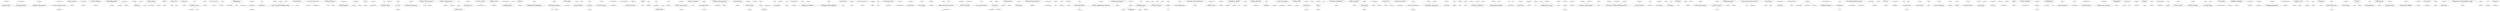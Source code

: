 strict graph "" {
	725	 [fontsize=8,
		height=0.1388888888888889,
		label="b'Empire of\\nthe Sun'",
		level=8,
		played=1766679.0,
		pos="5008.47,22597.49",
		weight=109229,
		width=0.9027777777777778];
	1135	 [fontsize=25,
		height=0.3888888888888889,
		label="b'Junior Boys'",
		level=2,
		played=4049716.0,
		pos="8278.62,27343.55",
		weight=200236,
		width=1.8194444444444444];
	725 -- 1135	 [weight=1.0];
	2029	 [fontsize=8,
		height=0.1388888888888889,
		label="b\"Terence Trent\\nD'Arby\"",
		level=8,
		played=517714.0,
		pos="-17185.68,22718.43",
		weight=103285,
		width=1.0416666666666667];
	1858	 [fontsize=30,
		height=0.4722222222222222,
		label="b'Simply Red'",
		level=1,
		played=3168648.0,
		pos="-38955.29,4083.89",
		weight=330517,
		width=2.138888888888889];
	2029 -- 1858	 [weight=1.0];
	530	 [fontsize=8,
		height=0.1388888888888889,
		label="b'Damien Jurado'",
		level=8,
		played=1616692.0,
		pos="-4549.27,44457.19",
		weight=105792,
		width=0.7222222222222222];
	1619	 [fontsize=30,
		height=0.4722222222222222,
		label="b'Pedro the\\nLion'",
		level=1,
		played=4419533.0,
		pos="9994.39,43937.85",
		weight=240022,
		width=2.9444444444444446];
	530 -- 1619	 [weight=1.0];
	663	 [fontsize=8,
		height=0.1388888888888889,
		label="b'Drop Dead,\\nGorgeous'",
		level=8,
		played=3482284.0,
		pos="-3660.90,-1004.66",
		weight=100778,
		width=1.0972222222222223];
	828	 [fontsize=20,
		height=0.3194444444444444,
		label="b'From Autumn\\nto Ashes'",
		level=3,
		played=7476897.0,
		pos="-1954.91,-976.95",
		weight=238174,
		width=3.0];
	663 -- 828	 [weight=1.0];
	206	 [fontsize=20,
		height=0.3194444444444444,
		label="b'Banco de\\nGaia'",
		level=3,
		played=1091649.0,
		pos="21196.83,-9271.09",
		weight=141388,
		width=2.0];
	2007	 [fontsize=8,
		height=0.1388888888888889,
		label="b'Talvin Singh'",
		level=8,
		played=657862.0,
		pos="34127.00,17469.65",
		weight=106797,
		width=0.5694444444444444];
	206 -- 2007	 [weight=1.0];
	756	 [fontsize=8,
		height=0.1388888888888889,
		label="b'Evergreen Terrace'",
		level=8,
		played=3222078.0,
		pos="-6142.74,1209.79",
		weight=110291,
		width=0.8611111111111112];
	828 -- 756	 [weight=1.0];
	1783	 [fontsize=15,
		height=0.2361111111111111,
		label="b'Sam Cooke'",
		level=4,
		played=3054876.0,
		pos="-5468.14,33550.45",
		weight=261479,
		width=1.0694444444444444];
	1624	 [fontsize=8,
		height=0.1388888888888889,
		label="b'Percy Sledge'",
		level=8,
		played=435559.0,
		pos="-10526.97,36689.28",
		weight=113856,
		width=0.625];
	1783 -- 1624	 [weight=1.0];
	423	 [fontsize=25,
		height=0.3888888888888889,
		label="b'Celtic Woman'",
		level=2,
		played=1318206.0,
		pos="-24188.51,-6430.02",
		weight=114314,
		width=2.1666666666666665];
	1463	 [fontsize=8,
		height=0.1388888888888889,
		label="b'Moya Brennan'",
		level=8,
		played=683736.0,
		pos="-29712.81,-6650.75",
		weight=103384,
		width=0.6944444444444444];
	423 -- 1463	 [weight=1.0];
	1567	 [fontsize=30,
		height=0.4722222222222222,
		label="b'OneRepublic'",
		level=1,
		played=5318393.0,
		pos="4667.85,6515.14",
		weight=293660,
		width=2.4166666666666665];
	1113	 [fontsize=8,
		height=0.1388888888888889,
		label="b'Jon McLaughlin'",
		level=8,
		played=1340892.0,
		pos="9765.57,10727.49",
		weight=114538,
		width=0.7361111111111112];
	1567 -- 1113	 [weight=1.0];
	311	 [fontsize=10,
		height=0.1527777777777778,
		label="b'Bobby Womack'",
		level=6,
		played=787991.0,
		pos="-9473.41,34607.16",
		weight=150878,
		width=1.0138888888888888];
	1899	 [fontsize=8,
		height=0.1388888888888889,
		label="b'Solomon Burke'",
		level=8,
		played=776529.0,
		pos="-10187.30,35570.26",
		weight=118170,
		width=0.7222222222222222];
	311 -- 1899	 [weight=1.0];
	868	 [fontsize=8,
		height=0.1388888888888889,
		label="b'Gil Scott-Heron'",
		level=8,
		played=927778.0,
		pos="-10350.52,34779.51",
		weight=103853,
		width=0.7222222222222222];
	311 -- 868	 [weight=1.0];
	135	 [fontsize=8,
		height=0.1388888888888889,
		label="b'Anthony Hamilton'",
		level=8,
		played=1420466.0,
		pos="-8428.50,27129.40",
		weight=116381,
		width=0.8333333333333334];
	1476	 [fontsize=25,
		height=0.3888888888888889,
		label="b'Musiq'",
		level=2,
		played=1456713.0,
		pos="-15420.24,17814.59",
		weight=110855,
		width=0.9305555555555556];
	135 -- 1476	 [weight=1.0];
	1725	 [fontsize=25,
		height=0.3888888888888889,
		label="b'Rick James'",
		level=2,
		played=905168.0,
		pos="-7732.72,33427.72",
		weight=179537,
		width=1.8055555555555556];
	393	 [fontsize=8,
		height=0.1388888888888889,
		label="b'Cameo'",
		level=8,
		played=469921.0,
		pos="-3770.27,38455.64",
		weight=114780,
		width=0.3472222222222222];
	1725 -- 393	 [weight=1.0];
	1664	 [fontsize=8,
		height=0.1388888888888889,
		label="b'Prince &\\nThe Revolution'",
		level=8,
		played=781544.0,
		pos="-24199.83,5362.15",
		weight=102950,
		width=1.1944444444444444];
	1725 -- 1664	 [weight=1.0];
	1556	 [fontsize=8,
		height=0.1388888888888889,
		label="b'Ohio Players'",
		level=8,
		played=465843.0,
		pos="-3279.37,35092.99",
		weight=106134,
		width=0.6111111111111112];
	1725 -- 1556	 [weight=1.0];
	729	 [fontsize=20,
		height=0.3194444444444444,
		label="b'Enon'",
		level=3,
		played=2787367.0,
		pos="15324.09,37125.22",
		weight=108667,
		width=0.6527777777777778];
	2295	 [fontsize=8,
		height=0.1388888888888889,
		label="b'The Wrens'",
		level=8,
		played=1679635.0,
		pos="10850.81,36931.63",
		weight=102493,
		width=0.5138888888888888];
	729 -- 2295	 [weight=1.0];
	814	 [fontsize=25,
		height=0.3888888888888889,
		label="b'Four Tet'",
		level=2,
		played=6841879.0,
		pos="35752.05,31109.75",
		weight=355413,
		width=1.3194444444444444];
	1334	 [fontsize=8,
		height=0.1388888888888889,
		label="b'Manitoba'",
		level=8,
		played=994284.0,
		pos="14122.69,22903.54",
		weight=106052,
		width=0.4444444444444444];
	814 -- 1334	 [weight=1.0];
	2365	 [fontsize=8,
		height=0.1388888888888889,
		label="b'Tunng'",
		level=8,
		played=2045502.0,
		pos="13601.57,22620.49",
		weight=108798,
		width=0.3055555555555556];
	814 -- 2365	 [weight=1.0];
	1599	 [fontsize=20,
		height=0.3194444444444444,
		label="b'Pati Yang'",
		level=3,
		played=1473415.0,
		pos="-20549.36,40518.82",
		weight=153359,
		width=1.2083333333333333];
	208	 [fontsize=8,
		height=0.1388888888888889,
		label="b'Bang Gang'",
		level=8,
		played=1259729.0,
		pos="1741.38,15997.69",
		weight=107617,
		width=0.5416666666666666];
	1599 -- 208	 [weight=1.0];
	1453	 [fontsize=8,
		height=0.1388888888888889,
		label="b'M.O.P.'",
		level=8,
		played=1034915.0,
		pos="-12366.27,-6484.52",
		weight=106873,
		width=0.3194444444444444];
	1360	 [fontsize=30,
		height=0.4722222222222222,
		label="b'Masta Ace'",
		level=1,
		played=1826556.0,
		pos="34384.08,12016.75",
		weight=112153,
		width=1.9722222222222223];
	1453 -- 1360	 [weight=1.0];
	343	 [fontsize=8,
		height=0.1388888888888889,
		label="b'Boyzone'",
		level=8,
		played=831197.0,
		pos="-39635.17,18466.87",
		weight=104936,
		width=0.4166666666666667];
	2453	 [fontsize=10,
		height=0.1527777777777778,
		label="b'Will Young'",
		level=6,
		played=1257940.0,
		pos="-36990.64,6877.15",
		weight=155037,
		width=0.6805555555555556];
	343 -- 2453	 [weight=1.0];
	155	 [fontsize=15,
		height=0.2361111111111111,
		label="b'Armin van\\nBuuren'",
		level=4,
		played=5470886.0,
		pos="-18115.54,-153.24",
		weight=272579,
		width=1.75];
	1461	 [fontsize=8,
		height=0.1388888888888889,
		label="b'Motorcycle'",
		level=8,
		played=601728.0,
		pos="-22786.63,1301.02",
		weight=106847,
		width=0.5138888888888888];
	155 -- 1461	 [weight=1.0];
	1211	 [fontsize=8,
		height=0.1388888888888889,
		label="b'Kyau vs.\\nAlbert'",
		level=8,
		played=829067.0,
		pos="-16494.95,2399.81",
		weight=106201,
		width=0.7638888888888888];
	155 -- 1211	 [weight=1.0];
	1709	 [fontsize=30,
		height=0.4722222222222222,
		label="b'Redman'",
		level=1,
		played=1852239.0,
		pos="-9860.39,3038.77",
		weight=131327,
		width=1.5833333333333333];
	1397	 [fontsize=8,
		height=0.1388888888888889,
		label="b'Method Man\\n& Redman'",
		level=8,
		played=1232809.0,
		pos="-15606.50,1809.11",
		weight=117887,
		width=1.1805555555555556];
	1709 -- 1397	 [weight=1.0];
	1687	 [fontsize=8,
		height=0.1388888888888889,
		label="b'Raekwon'",
		level=8,
		played=1678710.0,
		pos="-10338.14,-5979.64",
		weight=111718,
		width=0.4444444444444444];
	1709 -- 1687	 [weight=1.0];
	1501	 [fontsize=8,
		height=0.1388888888888889,
		label="b'Naughty by\\nNature'",
		level=8,
		played=756341.0,
		pos="-6894.66,919.95",
		weight=107916,
		width=0.9444444444444444];
	1709 -- 1501	 [weight=1.0];
	897	 [fontsize=8,
		height=0.1388888888888889,
		label="b'Gordon Lightfoot'",
		level=8,
		played=957879.0,
		pos="-29336.58,7039.47",
		weight=105043,
		width=0.7916666666666666];
	1093	 [fontsize=15,
		height=0.2361111111111111,
		label="b'John Denver'",
		level=4,
		played=1668092.0,
		pos="-32348.74,5579.76",
		weight=185614,
		width=1.1666666666666667];
	897 -- 1093	 [weight=1.0];
	63	 [fontsize=8,
		height=0.1388888888888889,
		label="b'Alcazar'",
		level=8,
		played=772231.0,
		pos="-36494.99,12424.61",
		weight=109594,
		width=0.3611111111111111];
	1003	 [fontsize=25,
		height=0.3888888888888889,
		label="b'Infernal'",
		level=2,
		played=1342071.0,
		pos="-14603.98,7277.03",
		weight=147992,
		width=1.1666666666666667];
	63 -- 1003	 [weight=1.0];
	2448	 [fontsize=8,
		height=0.1388888888888889,
		label="b'Wild Cherry'",
		level=8,
		played=379933.0,
		pos="-5167.09,38847.71",
		weight=111013,
		width=0.5555555555555556];
	1166	 [fontsize=25,
		height=0.3888888888888889,
		label="b'KC and the\\nSunshine Band'",
		level=2,
		played=1024547.0,
		pos="-28075.40,3561.73",
		weight=197107,
		width=4.388888888888889];
	2448 -- 1166	 [weight=1.0];
	634	 [fontsize=25,
		height=0.3888888888888889,
		label="b'DJ Shadow'",
		level=2,
		played=12717833.0,
		pos="23586.30,3810.50",
		weight=602830,
		width=1.7777777777777777];
	662	 [fontsize=8,
		height=0.1388888888888889,
		label="b'Dr. Octagon'",
		level=8,
		played=1334288.0,
		pos="37271.26,17619.87",
		weight=110367,
		width=0.5694444444444444];
	634 -- 662	 [weight=1.0];
	2509	 [fontsize=15,
		height=0.2361111111111111,
		label="b'Georg Friedrich\\nH\xc3\xa4ndel'",
		level=4,
		played=2337334.0,
		pos="24686.65,-11668.42",
		weight=279189,
		width=2.236111111111111];
	2517	 [fontsize=8,
		height=0.1388888888888889,
		label="b'Henry Purcell'",
		level=8,
		played=584735.0,
		pos="33924.24,-11393.27",
		weight=101771,
		width=0.6388888888888888];
	2509 -- 2517	 [weight=1.0];
	2510	 [fontsize=8,
		height=0.1388888888888889,
		label="b'Georg Philipp\\nTelemann'",
		level=8,
		played=579648.0,
		pos="32675.19,-9643.87",
		weight=107305,
		width=1.1805555555555556];
	2509 -- 2510	 [weight=1.0];
	2559	 [fontsize=25,
		height=0.3888888888888889,
		label="b'Dennis Brown'",
		level=2,
		played=863861.0,
		pos="-23009.67,14770.87",
		weight=140788,
		width=2.1666666666666665];
	2556	 [fontsize=8,
		height=0.1388888888888889,
		label="b'Culture'",
		level=8,
		played=712821.0,
		pos="-24038.38,15260.06",
		weight=111232,
		width=0.3472222222222222];
	2559 -- 2556	 [weight=1.0];
	2582	 [fontsize=8,
		height=0.1388888888888889,
		label="b'Steel Pulse'",
		level=8,
		played=1043337.0,
		pos="-23354.78,16386.40",
		weight=115423,
		width=0.5416666666666666];
	2559 -- 2582	 [weight=1.0];
	1141	 [fontsize=8,
		height=0.1388888888888889,
		label="b'Justice vs\\nSimian'",
		level=8,
		played=726133.0,
		pos="29378.94,2791.17",
		weight=118794,
		width=0.875];
	632	 [fontsize=30,
		height=0.4722222222222222,
		label="b'DJ Mehdi'",
		level=1,
		played=1004857.0,
		pos="27387.59,2931.86",
		weight=114930,
		width=1.7638888888888888];
	1141 -- 632	 [weight=1.0];
	125	 [fontsize=12,
		height=0.19444444444444445,
		label="b'Anita Baker'",
		level=5,
		played=660506.0,
		pos="-18089.69,24688.44",
		weight=106558,
		width=0.8194444444444444];
	1694	 [fontsize=8,
		height=0.1388888888888889,
		label="b'Randy Crawford'",
		level=8,
		played=505795.0,
		pos="-6208.45,29725.51",
		weight=100718,
		width=0.7638888888888888];
	125 -- 1694	 [weight=1.0];
	80	 [fontsize=8,
		height=0.1388888888888889,
		label="b'Al Jarreau'",
		level=8,
		played=694898.0,
		pos="-18778.81,24586.53",
		weight=101698,
		width=0.4861111111111111];
	125 -- 80	 [weight=1.0];
	1185	 [fontsize=15,
		height=0.2361111111111111,
		label="b'Kid Loco'",
		level=4,
		played=2042365.0,
		pos="30481.90,10003.48",
		weight=244053,
		width=0.8055555555555556];
	1112	 [fontsize=8,
		height=0.1388888888888889,
		label="b'Jon Kennedy'",
		level=8,
		played=753320.0,
		pos="22198.54,10645.95",
		weight=101567,
		width=0.625];
	1185 -- 1112	 [weight=1.0];
	1836	 [fontsize=8,
		height=0.1388888888888889,
		label="b'Shayne Ward'",
		level=8,
		played=1237669.0,
		pos="-48469.28,5973.85",
		weight=107689,
		width=0.6388888888888888];
	1477	 [fontsize=15,
		height=0.2361111111111111,
		label="b'Mutya Buena'",
		level=4,
		played=931054.0,
		pos="-31201.70,24759.08",
		weight=149083,
		width=1.2083333333333333];
	1836 -- 1477	 [weight=1.0];
	1699	 [fontsize=8,
		height=0.1388888888888889,
		label="b'Ratt'",
		level=8,
		played=1034519.0,
		pos="41518.09,-4650.20",
		weight=104882,
		width=0.19444444444444445];
	1683	 [fontsize=30,
		height=0.4722222222222222,
		label="b'Quiet Riot'",
		level=1,
		played=919922.0,
		pos="43688.59,-8054.44",
		weight=134496,
		width=1.8611111111111112];
	1699 -- 1683	 [weight=1.0];
	396	 [fontsize=8,
		height=0.1388888888888889,
		label="b'Camouflage'",
		level=8,
		played=1079759.0,
		pos="17182.70,-6388.26",
		weight=119277,
		width=0.5694444444444444];
	49	 [fontsize=25,
		height=0.3888888888888889,
		label="b'a-ha'",
		level=2,
		played=6526398.0,
		pos="-43937.96,4747.34",
		weight=543486,
		width=0.7083333333333334];
	396 -- 49	 [weight=1.0];
	1583	 [fontsize=8,
		height=0.1388888888888889,
		label="b'Page &\\nPlant'",
		level=8,
		played=591415.0,
		pos="37717.95,-5795.41",
		weight=100072,
		width=0.6805555555555556];
	555	 [fontsize=30,
		height=0.4722222222222222,
		label="b'David Gilmour'",
		level=1,
		played=3226915.0,
		pos="39251.68,13217.05",
		weight=223557,
		width=2.6527777777777777];
	1583 -- 555	 [weight=1.0];
	1608	 [fontsize=30,
		height=0.4722222222222222,
		label="b'Paul McCartney'",
		level=1,
		played=6253004.0,
		pos="-25617.11,7397.22",
		weight=490203,
		width=2.9722222222222223];
	2455	 [fontsize=8,
		height=0.1388888888888889,
		label="b'Wings'",
		level=8,
		played=664372.0,
		pos="-27683.49,8036.09",
		weight=114904,
		width=0.3055555555555556];
	1608 -- 2455	 [weight=1.0];
	354	 [fontsize=8,
		height=0.1388888888888889,
		label="b'Brian Wilson'",
		level=8,
		played=1572353.0,
		pos="34370.66,10824.05",
		weight=104038,
		width=0.5972222222222222];
	1608 -- 354	 [weight=1.0];
	2502	 [fontsize=25,
		height=0.3888888888888889,
		label="b'Felix Mendelssohn'",
		level=2,
		played=1302263.0,
		pos="27529.55,-13546.69",
		weight=234010,
		width=2.9027777777777777];
	2533	 [fontsize=8,
		height=0.1388888888888889,
		label="b'Richard Strauss'",
		level=8,
		played=513015.0,
		pos="25359.01,-14957.08",
		weight=110348,
		width=0.75];
	2502 -- 2533	 [weight=1.0];
	2526	 [fontsize=8,
		height=0.1388888888888889,
		label="b'Luigi Boccherini'",
		level=8,
		played=440977.0,
		pos="28875.13,-11755.09",
		weight=115092,
		width=0.7361111111111112];
	2502 -- 2526	 [weight=1.0];
	2031	 [fontsize=8,
		height=0.1388888888888889,
		label="b'Tesla'",
		level=8,
		played=1155055.0,
		pos="42283.15,-5857.35",
		weight=111199,
		width=0.25];
	2443	 [fontsize=8,
		height=0.1388888888888889,
		label="b'White Lion'",
		level=8,
		played=867671.0,
		pos="41553.98,-5510.22",
		weight=107022,
		width=0.5];
	2031 -- 2443	 [weight=1.0];
	367	 [fontsize=8,
		height=0.1388888888888889,
		label="b'Bubba Sparxxx'",
		level=8,
		played=1081017.0,
		pos="-10924.91,10519.45",
		weight=114029,
		width=0.7222222222222222];
	1305	 [fontsize=30,
		height=0.4722222222222222,
		label="b'Ludacris'",
		level=1,
		played=6776141.0,
		pos="-13633.08,-4313.98",
		weight=423907,
		width=1.5833333333333333];
	367 -- 1305	 [weight=1.0];
	1299	 [fontsize=25,
		height=0.3888888888888889,
		label="b'Love Is\\nAll'",
		level=2,
		played=1046804.0,
		pos="6608.45,36554.50",
		weight=105033,
		width=1.8055555555555556];
	1974	 [fontsize=8,
		height=0.1388888888888889,
		label="b'Suburban Kids With\\nBiblical Names'",
		level=8,
		played=1415392.0,
		pos="6497.25,37113.08",
		weight=116363,
		width=1.7083333333333333];
	1299 -- 1974	 [weight=1.0];
	320	 [fontsize=30,
		height=0.4722222222222222,
		label="b'Bon Iver'",
		level=1,
		played=9091948.0,
		pos="-1803.62,42926.55",
		weight=202669,
		width=1.5555555555555556];
	827	 [fontsize=8,
		height=0.1388888888888889,
		label="b'Frightened Rabbit'",
		level=8,
		played=2226905.0,
		pos="12192.21,38434.26",
		weight=100186,
		width=0.8333333333333334];
	320 -- 827	 [weight=1.0];
	251	 [fontsize=8,
		height=0.1388888888888889,
		label="b'Between the Buried\\nand Me'",
		level=8,
		played=5388144.0,
		pos="-1756.17,10353.58",
		weight=106227,
		width=1.3611111111111112];
	1361	 [fontsize=30,
		height=0.4722222222222222,
		label="b'Mastodon'",
		level=1,
		played=8999225.0,
		pos="-2586.83,9347.94",
		weight=241190,
		width=1.8333333333333333];
	251 -- 1361	 [weight=1.0];
	1420	 [fontsize=20,
		height=0.3194444444444444,
		label="b'Milburn'",
		level=3,
		played=2187607.0,
		pos="-17313.94,51431.19",
		weight=162623,
		width=0.9166666666666666];
	2110	 [fontsize=8,
		height=0.1388888888888889,
		label="b'The Dead\\n60s'",
		level=8,
		played=945359.0,
		pos="-18317.64,50790.04",
		weight=105165,
		width=0.7222222222222222];
	1420 -- 2110	 [weight=1.0];
	799	 [fontsize=8,
		height=0.1388888888888889,
		label="b'Flipsyde'",
		level=8,
		played=1481364.0,
		pos="-15159.09,3040.54",
		weight=102747,
		width=0.4027777777777778];
	275	 [fontsize=30,
		height=0.4722222222222222,
		label="b'Black Eyed\\nPeas'",
		level=1,
		played=15223026.0,
		pos="-27098.71,18892.58",
		weight=957174,
		width=3.388888888888889];
	799 -- 275	 [weight=1.0];
	2035	 [fontsize=8,
		height=0.1388888888888889,
		label="b'Thal\xc3\xada'",
		level=8,
		played=900640.0,
		pos="15863.37,18581.10",
		weight=102488,
		width=0.2916666666666667];
	730	 [fontsize=25,
		height=0.3888888888888889,
		label="b'Enrique Iglesias'",
		level=2,
		played=6252538.0,
		pos="-38934.05,16674.60",
		weight=410708,
		width=2.4722222222222223];
	2035 -- 730	 [weight=1.0];
	1602	 [fontsize=20,
		height=0.3194444444444444,
		label="b'Patty Griffin'",
		level=3,
		played=1577042.0,
		pos="7733.86,91.05",
		weight=129702,
		width=1.4583333333333333];
	2062	 [fontsize=8,
		height=0.1388888888888889,
		label="b'The Be\\nGood Tanyas'",
		level=8,
		played=1367033.0,
		pos="8267.36,-7129.56",
		weight=104608,
		width=1.0555555555555556];
	1602 -- 2062	 [weight=1.0];
	1072	 [fontsize=8,
		height=0.1388888888888889,
		label="b'Jim Jones'",
		level=8,
		played=1206799.0,
		pos="-10351.18,12730.71",
		weight=101578,
		width=0.4861111111111111];
	1284	 [fontsize=25,
		height=0.3888888888888889,
		label="b'Lloyd Banks'",
		level=2,
		played=1791056.0,
		pos="-12038.11,9188.39",
		weight=141309,
		width=1.9027777777777777];
	1072 -- 1284	 [weight=1.0];
	1921	 [fontsize=8,
		height=0.1388888888888889,
		label="b'Special D.'",
		level=8,
		played=743065.0,
		pos="-20700.99,10084.53",
		weight=106578,
		width=0.4861111111111111];
	1809	 [fontsize=20,
		height=0.3194444444444444,
		label="b'Scooter'",
		level=3,
		played=7271505.0,
		pos="-23242.63,7370.83",
		weight=347187,
		width=0.9583333333333334];
	1921 -- 1809	 [weight=1.0];
	1190	 [fontsize=8,
		height=0.1388888888888889,
		label="b'Kim Carnes'",
		level=8,
		played=455762.0,
		pos="-31030.28,209.74",
		weight=111138,
		width=0.5555555555555556];
	523	 [fontsize=25,
		height=0.3888888888888889,
		label="b'Cyndi Lauper'",
		level=2,
		played=4295353.0,
		pos="-32896.96,-6082.76",
		weight=518039,
		width=2.0694444444444446];
	1190 -- 523	 [weight=1.0];
	2195	 [fontsize=8,
		height=0.1388888888888889,
		label="b'The Most\\nSerene Republic'",
		level=8,
		played=1584977.0,
		pos="9948.14,35025.66",
		weight=104631,
		width=1.3055555555555556];
	786	 [fontsize=12,
		height=0.19444444444444445,
		label="b'Final Fantasy'",
		level=5,
		played=5746415.0,
		pos="1137.36,36379.50",
		weight=236347,
		width=0.9444444444444444];
	2195 -- 786	 [weight=1.0];
	775	 [fontsize=8,
		height=0.1388888888888889,
		label="b'Fear Before the March\\nof Flames'",
		level=8,
		played=3931297.0,
		pos="-292.11,1235.25",
		weight=109922,
		width=1.5972222222222223];
	760	 [fontsize=20,
		height=0.3194444444444444,
		label="b'Every Time\\nI Die'",
		level=3,
		played=6022549.0,
		pos="-6113.80,204.57",
		weight=159968,
		width=2.2083333333333335];
	775 -- 760	 [weight=1.0];
	1486	 [fontsize=20,
		height=0.3194444444444444,
		label="b'Mylo'",
		level=3,
		played=4409926.0,
		pos="17018.23,533.63",
		weight=420371,
		width=0.5972222222222222];
	1936	 [fontsize=8,
		height=0.1388888888888889,
		label="b'Stardust'",
		level=8,
		played=490760.0,
		pos="4583.62,34004.71",
		weight=119206,
		width=0.4027777777777778];
	1486 -- 1936	 [weight=1.0];
	1154	 [fontsize=8,
		height=0.1388888888888889,
		label="b'Kashmir'",
		level=8,
		played=2380328.0,
		pos="-3006.01,36795.42",
		weight=101240,
		width=0.3888888888888889];
	1401	 [fontsize=20,
		height=0.3194444444444444,
		label="b'Mew'",
		level=3,
		played=11046793.0,
		pos="6714.00,14807.37",
		weight=323244,
		width=0.5972222222222222];
	1154 -- 1401	 [weight=1.0];
	1875	 [fontsize=8,
		height=0.1388888888888889,
		label="b'Sleeper'",
		level=8,
		played=577095.0,
		pos="-14463.04,53661.62",
		weight=103474,
		width=0.375];
	2181	 [fontsize=8,
		height=0.1388888888888889,
		label="b'The Lightning\\nSeeds'",
		level=8,
		played=795834.0,
		pos="17583.92,-6007.79",
		weight=107468,
		width=1.0277777777777777];
	1875 -- 2181	 [weight=1.0];
	2370	 [fontsize=8,
		height=0.1388888888888889,
		label="b'Tweet'",
		level=8,
		played=549045.0,
		pos="-11275.94,20746.21",
		weight=100295,
		width=0.2916666666666667];
	2330	 [fontsize=20,
		height=0.3194444444444444,
		label="b'TLC'",
		level=3,
		played=2632028.0,
		pos="-16166.59,24981.27",
		weight=333436,
		width=0.5277777777777778];
	2370 -- 2330	 [weight=1.0];
	1566	 [fontsize=8,
		height=0.1388888888888889,
		label="b'One Night\\nOnly'",
		level=8,
		played=815945.0,
		pos="-14964.77,46798.38",
		weight=108133,
		width=0.7777777777777778];
	2052	 [fontsize=30,
		height=0.4722222222222222,
		label="b'The Automatic'",
		level=1,
		played=2923669.0,
		pos="-14874.18,45403.28",
		weight=247640,
		width=2.6944444444444446];
	1566 -- 2052	 [weight=1.0];
	671	 [fontsize=20,
		height=0.3194444444444444,
		label="b'dZihan &\\nKamien'",
		level=3,
		played=2179239.0,
		pos="29684.06,22495.30",
		weight=268681,
		width=2.2916666666666665];
	842	 [fontsize=8,
		height=0.1388888888888889,
		label="b'Gabin'",
		level=8,
		played=712759.0,
		pos="30434.41,27474.66",
		weight=115498,
		width=0.2916666666666667];
	671 -- 842	 [weight=1.0];
	1714	 [fontsize=8,
		height=0.1388888888888889,
		label="b'Reik'",
		level=8,
		played=1190527.0,
		pos="18760.98,15282.27",
		weight=115017,
		width=0.2222222222222222];
	730 -- 1714	 [weight=1.0];
	434	 [fontsize=8,
		height=0.1388888888888889,
		label="b'Chayanne'",
		level=8,
		played=821750.0,
		pos="16311.64,18086.30",
		weight=106457,
		width=0.4861111111111111];
	730 -- 434	 [weight=1.0];
	692	 [fontsize=8,
		height=0.1388888888888889,
		label="b'Eighteen Visions'",
		level=8,
		played=1711216.0,
		pos="-5352.52,-32.10",
		weight=106094,
		width=0.7777777777777778];
	692 -- 760	 [weight=1.0];
	1962	 [fontsize=8,
		height=0.1388888888888889,
		label="b'StoneBridge'",
		level=8,
		played=526715.0,
		pos="-22588.84,-5520.72",
		weight=104056,
		width=0.5833333333333334];
	2385	 [fontsize=20,
		height=0.3194444444444444,
		label="b'Uniting Nations'",
		level=3,
		played=609742.0,
		pos="-14911.13,7280.65",
		weight=103026,
		width=1.8888888888888888];
	1962 -- 2385	 [weight=1.0];
	942	 [fontsize=30,
		height=0.4722222222222222,
		label="b'Head Automatica'",
		level=1,
		played=5259378.0,
		pos="-14065.16,-10767.31",
		weight=247822,
		width=3.2083333333333335];
	1481	 [fontsize=8,
		height=0.1388888888888889,
		label="b'My American\\nHeart'",
		level=8,
		played=2311269.0,
		pos="-10402.92,-13704.68",
		weight=110999,
		width=0.9583333333333334];
	942 -- 1481	 [weight=1.0];
	994	 [fontsize=8,
		height=0.1388888888888889,
		label="b'IMA Robot'",
		level=8,
		played=1688126.0,
		pos="11709.33,29547.99",
		weight=111615,
		width=0.5];
	942 -- 994	 [weight=1.0];
	561	 [fontsize=20,
		height=0.3194444444444444,
		label="b'Dead Kennedys'",
		level=3,
		played=8249214.0,
		pos="-30737.24,-23190.68",
		weight=350906,
		width=1.9861111111111112];
	2128	 [fontsize=8,
		height=0.1388888888888889,
		label="b'The Exploited'",
		level=8,
		played=2150525.0,
		pos="-31114.86,-23648.16",
		weight=109464,
		width=0.6527777777777778];
	561 -- 2128	 [weight=1.0];
	647	 [fontsize=8,
		height=0.1388888888888889,
		label="b'Donny Hathaway'",
		level=8,
		played=684989.0,
		pos="-7263.81,33146.71",
		weight=114525,
		width=0.8055555555555556];
	2200	 [fontsize=25,
		height=0.3888888888888889,
		label="b\"The O'Jays\"",
		level=2,
		played=653810.0,
		pos="-7789.69,38282.42",
		weight=143905,
		width=1.75];
	647 -- 2200	 [weight=1.0];
	75	 [fontsize=8,
		height=0.1388888888888889,
		label="b'Alice Russell'",
		level=8,
		played=1046172.0,
		pos="22213.80,6266.05",
		weight=112825,
		width=0.5972222222222222];
	221	 [fontsize=8,
		height=0.1388888888888889,
		label="b'Beady Belle'",
		level=8,
		played=828851.0,
		pos="35709.55,29724.83",
		weight=100040,
		width=0.5694444444444444];
	75 -- 221	 [weight=1.0];
	675	 [fontsize=8,
		height=0.1388888888888889,
		label="b'Earshot'",
		level=8,
		played=1221182.0,
		pos="215.90,-12638.47",
		weight=110482,
		width=0.375];
	511	 [fontsize=20,
		height=0.3194444444444444,
		label="b'Crossfade'",
		level=3,
		played=4117608.0,
		pos="-7634.68,-19496.78",
		weight=257392,
		width=1.2777777777777777];
	675 -- 511	 [weight=1.0];
	1376	 [fontsize=9,
		height=0.1388888888888889,
		label="b'MC5'",
		level=7,
		played=1124698.0,
		pos="43215.77,10323.66",
		weight=121515,
		width=0.2916666666666667];
	2248	 [fontsize=8,
		height=0.1388888888888889,
		label="b'The Sonics'",
		level=8,
		played=1258029.0,
		pos="43460.47,10821.37",
		weight=109541,
		width=0.5277777777777778];
	1376 -- 2248	 [weight=1.0];
	1800	 [fontsize=15,
		height=0.2361111111111111,
		label="b'Saves the\\nDay'",
		level=4,
		played=12499826.0,
		pos="-26097.16,-14903.15",
		weight=296485,
		width=1.4444444444444444];
	340	 [fontsize=8,
		height=0.1388888888888889,
		label="b'Boys Night\\nOut'",
		level=8,
		played=2942171.0,
		pos="-9052.65,-16002.55",
		weight=117988,
		width=0.7638888888888888];
	1800 -- 340	 [weight=1.0];
	62	 [fontsize=8,
		height=0.1388888888888889,
		label="b'Albert King'",
		level=8,
		played=773593.0,
		pos="29852.53,-6641.65",
		weight=112542,
		width=0.5138888888888888];
	1104	 [fontsize=30,
		height=0.4722222222222222,
		label="b'Johnny Winter'",
		level=1,
		played=963992.0,
		pos="31696.74,-4958.82",
		weight=131056,
		width=2.6666666666666665];
	62 -- 1104	 [weight=1.0];
	543	 [fontsize=8,
		height=0.1388888888888889,
		label="b'Darren Hayes'",
		level=8,
		played=2151494.0,
		pos="-32371.62,14257.63",
		weight=117723,
		width=0.6527777777777778];
	1907	 [fontsize=30,
		height=0.4722222222222222,
		label="b'Sophie Ellis-Bextor'",
		level=1,
		played=3608375.0,
		pos="-41948.20,26157.01",
		weight=310619,
		width=3.5277777777777777];
	543 -- 1907	 [weight=1.0];
	958	 [fontsize=20,
		height=0.3194444444444444,
		label="b'Hilary Duff'",
		level=3,
		played=8249423.0,
		pos="-50035.91,3642.57",
		weight=408619,
		width=1.3055555555555556];
	25	 [fontsize=8,
		height=0.1388888888888889,
		label="b'A*Teens'",
		level=8,
		played=1387493.0,
		pos="-37684.33,10393.47",
		weight=106133,
		width=0.4027777777777778];
	958 -- 25	 [weight=1.0];
	1513	 [fontsize=10,
		height=0.1527777777777778,
		label="b'Nevermore'",
		level=6,
		played=4605695.0,
		pos="-9106.97,7064.93",
		weight=155046,
		width=0.7222222222222222];
	757	 [fontsize=8,
		height=0.1388888888888889,
		label="b'Evergrey'",
		level=8,
		played=3861082.0,
		pos="35974.02,5143.73",
		weight=119141,
		width=0.4305555555555556];
	1513 -- 757	 [weight=1.0];
	816	 [fontsize=15,
		height=0.2361111111111111,
		label="b'Fran\xc3\xa7oise Hardy'",
		level=4,
		played=1833159.0,
		pos="1381.56,30147.94",
		weight=139451,
		width=1.5];
	817	 [fontsize=8,
		height=0.1388888888888889,
		label="b'France Gall'",
		level=8,
		played=1266604.0,
		pos="2362.44,30887.08",
		weight=110276,
		width=0.5416666666666666];
	816 -- 817	 [weight=1.0];
	1024	 [fontsize=9,
		height=0.1388888888888889,
		label="b'Jagged Edge'",
		level=7,
		played=1067280.0,
		pos="-23045.57,20038.26",
		weight=120661,
		width=0.8194444444444444];
	283	 [fontsize=8,
		height=0.1388888888888889,
		label="b'Blackstreet'",
		level=8,
		played=560392.0,
		pos="-21073.37,22939.06",
		weight=101549,
		width=0.5277777777777778];
	1024 -- 283	 [weight=1.0];
	2469	 [fontsize=12,
		height=0.19444444444444445,
		label="b'XTC'",
		level=5,
		played=3162538.0,
		pos="19327.49,-12643.38",
		weight=214648,
		width=0.3194444444444444];
	2268	 [fontsize=8,
		height=0.1388888888888889,
		label="b'The The'",
		level=8,
		played=1081610.0,
		pos="21446.15,-10490.15",
		weight=107605,
		width=0.4027777777777778];
	2469 -- 2268	 [weight=1.0];
	2232	 [fontsize=20,
		height=0.3194444444444444,
		label="b'The Replacements'",
		level=3,
		played=3216690.0,
		pos="12103.49,9308.99",
		weight=153863,
		width=2.3333333333333335];
	1434	 [fontsize=8,
		height=0.1388888888888889,
		label="b'Mission of\\nBurma'",
		level=8,
		played=1574821.0,
		pos="18531.76,37577.19",
		weight=115832,
		width=0.875];
	2232 -- 1434	 [weight=1.0];
	2329	 [fontsize=10,
		height=0.1527777777777778,
		label="b'Tindersticks'",
		level=6,
		played=3065748.0,
		pos="1347.33,43366.66",
		weight=156790,
		width=0.7777777777777778];
	2067	 [fontsize=8,
		height=0.1388888888888889,
		label="b'The Black\\nHeart Procession'",
		level=8,
		played=1669354.0,
		pos="2982.28,36053.76",
		weight=101292,
		width=1.3611111111111112];
	2329 -- 2067	 [weight=1.0];
	371	 [fontsize=8,
		height=0.1388888888888889,
		label="b'Bugge Wesseltoft'",
		level=8,
		played=799534.0,
		pos="30828.76,25059.07",
		weight=114701,
		width=0.8194444444444444];
	1023	 [fontsize=20,
		height=0.3194444444444444,
		label="b'Jaga Jazzist'",
		level=3,
		played=2149391.0,
		pos="29202.10,10895.98",
		weight=162373,
		width=1.5416666666666667];
	371 -- 1023	 [weight=1.0];
	1859	 [fontsize=8,
		height=0.1388888888888889,
		label="b'Sin Bandera'",
		level=8,
		played=1161447.0,
		pos="17214.26,14309.67",
		weight=106307,
		width=0.5833333333333334];
	1306	 [fontsize=20,
		height=0.3194444444444444,
		label="b'Luis Miguel'",
		level=3,
		played=1256982.0,
		pos="15665.27,17176.24",
		weight=100781,
		width=1.4166666666666667];
	1859 -- 1306	 [weight=1.0];
	47	 [fontsize=12,
		height=0.19444444444444445,
		label="b'Afterlife'",
		level=5,
		played=1558542.0,
		pos="32079.14,16418.92",
		weight=225205,
		width=0.5277777777777778];
	1118	 [fontsize=8,
		height=0.1388888888888889,
		label="b'Jos\xc3\xa9 Padilla'",
		level=8,
		played=639094.0,
		pos="31162.63,15843.54",
		weight=114638,
		width=0.5694444444444444];
	47 -- 1118	 [weight=1.0];
	2033	 [fontsize=8,
		height=0.1388888888888889,
		label="b'Test Icicles'",
		level=8,
		played=1540915.0,
		pos="10415.07,29821.14",
		weight=111238,
		width=0.5138888888888888];
	254	 [fontsize=30,
		height=0.4722222222222222,
		label="b'Be Your\\nOwn Pet'",
		level=1,
		played=3620147.0,
		pos="10739.25,32473.30",
		weight=177691,
		width=3.4583333333333335];
	2033 -- 254	 [weight=1.0];
	2253	 [fontsize=8,
		height=0.1388888888888889,
		label="b'The Spinto\\nBand'",
		level=8,
		played=1550839.0,
		pos="7849.14,46798.79",
		weight=119074,
		width=0.8472222222222222];
	2270	 [fontsize=30,
		height=0.4722222222222222,
		label="b'The Thrills'",
		level=1,
		played=2914176.0,
		pos="-16666.50,41146.67",
		weight=278211,
		width=1.9583333333333333];
	2253 -- 2270	 [weight=1.0];
	1041	 [fontsize=8,
		height=0.1388888888888889,
		label="b'Japan'",
		level=8,
		played=827981.0,
		pos="-39069.82,-2187.68",
		weight=101153,
		width=0.2916666666666667];
	45	 [fontsize=20,
		height=0.3194444444444444,
		label="b'A Flock\\nof Seagulls'",
		level=3,
		played=1172488.0,
		pos="-38038.78,3278.53",
		weight=191016,
		width=2.5416666666666665];
	1041 -- 45	 [weight=1.0];
	452	 [fontsize=8,
		height=0.1388888888888889,
		label="b'Chris Daughtry'",
		level=8,
		played=1867190.0,
		pos="-8300.13,-19434.51",
		weight=104854,
		width=0.7083333333333334];
	452 -- 511	 [weight=1.0];
	1100	 [fontsize=8,
		height=0.1388888888888889,
		label="b'John Mayall'",
		level=8,
		played=670234.0,
		pos="28833.00,-4948.87",
		weight=107192,
		width=0.5694444444444444];
	1100 -- 1104	 [weight=1.0];
	1105	 [fontsize=8,
		height=0.1388888888888889,
		label="b'Johnossi'",
		level=8,
		played=2476853.0,
		pos="-24047.00,33099.65",
		weight=104446,
		width=0.4166666666666667];
	384	 [fontsize=25,
		height=0.3888888888888889,
		label="b'Caesars'",
		level=2,
		played=2097772.0,
		pos="-25801.85,31520.69",
		weight=208813,
		width=1.3055555555555556];
	1105 -- 384	 [weight=1.0];
	1578	 [fontsize=30,
		height=0.4722222222222222,
		label="b'Overseer'",
		level=1,
		played=1046652.0,
		pos="20501.84,4971.94",
		weight=145569,
		width=1.7222222222222223];
	1429	 [fontsize=8,
		height=0.1388888888888889,
		label="b'Mint Royale'",
		level=8,
		played=935864.0,
		pos="28142.49,19585.21",
		weight=109590,
		width=0.5555555555555556];
	1578 -- 1429	 [weight=1.0];
	1308	 [fontsize=8,
		height=0.1388888888888889,
		label="b'Lunatic Calm'",
		level=8,
		played=460245.0,
		pos="21850.96,4854.55",
		weight=100746,
		width=0.625];
	1578 -- 1308	 [weight=1.0];
	2069	 [fontsize=8,
		height=0.1388888888888889,
		label="b'The Bled'",
		level=8,
		played=2701222.0,
		pos="-5910.08,-1106.40",
		weight=118596,
		width=0.4305555555555556];
	2314	 [fontsize=30,
		height=0.4722222222222222,
		label="b'Thrice'",
		level=1,
		played=16236169.0,
		pos="-1252.14,-2794.03",
		weight=387528,
		width=1.1666666666666667];
	2069 -- 2314	 [weight=1.0];
	973	 [fontsize=8,
		height=0.1388888888888889,
		label="b'Howard Jones'",
		level=8,
		played=637919.0,
		pos="15840.12,-4582.27",
		weight=114345,
		width=0.6805555555555556];
	49 -- 973	 [weight=1.0];
	2139	 [fontsize=8,
		height=0.1388888888888889,
		label="b'The Funky\\nLowlives'",
		level=8,
		played=439737.0,
		pos="27948.41,27112.49",
		weight=102989,
		width=0.9861111111111112];
	1282	 [fontsize=20,
		height=0.3194444444444444,
		label="b'Llorca'",
		level=3,
		played=575594.0,
		pos="30886.65,23731.14",
		weight=114751,
		width=0.7638888888888888];
	2139 -- 1282	 [weight=1.0];
	360	 [fontsize=25,
		height=0.3888888888888889,
		label="b'Broken Social\\nScene'",
		level=2,
		played=23513791.0,
		pos="9196.74,19630.79",
		weight=696631,
		width=3.4166666666666665];
	143	 [fontsize=8,
		height=0.1388888888888889,
		label="b'Apostle of\\nHustle'",
		level=8,
		played=1194810.0,
		pos="11514.61,35959.64",
		weight=103390,
		width=0.8472222222222222];
	360 -- 143	 [weight=1.0];
	1447	 [fontsize=8,
		height=0.1388888888888889,
		label="b'Moneybrother'",
		level=8,
		played=1799045.0,
		pos="-21340.79,30172.18",
		weight=101427,
		width=0.6527777777777778];
	1447 -- 384	 [weight=1.0];
	279	 [fontsize=10,
		height=0.1527777777777778,
		label="b\"Blackmore's Night\"",
		level=6,
		played=5484559.0,
		pos="-24802.71,-6903.08",
		weight=159198,
		width=1.1805555555555556];
	1382	 [fontsize=8,
		height=0.1388888888888889,
		label="b'Medi\xc3\xa6val B\xc3\xa6bes'",
		level=8,
		played=1355086.0,
		pos="-24657.00,-7831.99",
		weight=116592,
		width=0.8333333333333334];
	279 -- 1382	 [weight=1.0];
	985	 [fontsize=9,
		height=0.1388888888888889,
		label="b'Ian Pooley'",
		level=7,
		played=642222.0,
		pos="27385.03,21269.91",
		weight=112200,
		width=0.6666666666666666];
	304	 [fontsize=8,
		height=0.1388888888888889,
		label="b'Blue Six'",
		level=8,
		played=870306.0,
		pos="28595.19,20511.63",
		weight=103865,
		width=0.3888888888888889];
	985 -- 304	 [weight=1.0];
	1993	 [fontsize=8,
		height=0.1388888888888889,
		label="b'Swayzak'",
		level=8,
		played=1071971.0,
		pos="15362.12,-1995.42",
		weight=116014,
		width=0.4305555555555556];
	2320	 [fontsize=12,
		height=0.19444444444444445,
		label="b'Tiefschwarz'",
		level=5,
		played=592764.0,
		pos="3307.85,32805.56",
		weight=100188,
		width=0.8333333333333334];
	1993 -- 2320	 [weight=1.0];
	1377	 [fontsize=12,
		height=0.19444444444444445,
		label="b'McCoy Tyner'",
		level=5,
		played=573213.0,
		pos="22208.96,22756.58",
		weight=100524,
		width=0.9305555555555556];
	1242	 [fontsize=8,
		height=0.1388888888888889,
		label="b'Lee Morgan'",
		level=8,
		played=537940.0,
		pos="21197.11,24888.59",
		weight=106001,
		width=0.5694444444444444];
	1377 -- 1242	 [weight=1.0];
	1035	 [fontsize=8,
		height=0.1388888888888889,
		label="b'Jamie Foxx'",
		level=8,
		played=1085727.0,
		pos="-9127.55,17755.01",
		weight=114725,
		width=0.5416666666666666];
	1035 -- 1476	 [weight=1.0];
	1318	 [fontsize=8,
		height=0.1388888888888889,
		label="b'Madcon'",
		level=8,
		played=1015434.0,
		pos="-17926.39,14505.94",
		weight=109168,
		width=0.3888888888888889];
	2464	 [fontsize=30,
		height=0.4722222222222222,
		label="b'Wyclef Jean'",
		level=1,
		played=2957226.0,
		pos="-18211.22,-8591.03",
		weight=255232,
		width=2.2777777777777777];
	1318 -- 2464	 [weight=1.0];
	1022	 [fontsize=8,
		height=0.1388888888888889,
		label="b'Jadakiss'",
		level=8,
		played=1175939.0,
		pos="-15644.99,-1410.12",
		weight=118750,
		width=0.4166666666666667];
	1022 -- 1284	 [weight=1.0];
	1557	 [fontsize=8,
		height=0.1388888888888889,
		label="b'Oh No!\\nOh My!'",
		level=8,
		played=1319159.0,
		pos="6404.30,46168.17",
		weight=100408,
		width=0.7638888888888888];
	2048	 [fontsize=30,
		height=0.4722222222222222,
		label="b'The Apples\\nin Stereo'",
		level=1,
		played=4167192.0,
		pos="10844.07,37338.56",
		weight=225617,
		width=4.125];
	1557 -- 2048	 [weight=1.0];
	2552	 [fontsize=30,
		height=0.4722222222222222,
		label="b'Burning Spear'",
		level=1,
		played=1659443.0,
		pos="-25403.29,17609.83",
		weight=181515,
		width=2.6666666666666665];
	2543	 [fontsize=8,
		height=0.1388888888888889,
		label="b'Alpha Blondy'",
		level=8,
		played=937677.0,
		pos="-24527.20,16193.06",
		weight=104013,
		width=0.625];
	2552 -- 2543	 [weight=1.0];
	1720	 [fontsize=8,
		height=0.1388888888888889,
		label="b'Ricardo Villalobos'",
		level=8,
		played=1219520.0,
		pos="8317.10,32580.66",
		weight=118624,
		width=0.8333333333333334];
	1499	 [fontsize=8,
		height=0.1388888888888889,
		label="b'Nathan Fake'",
		level=8,
		played=1207239.0,
		pos="29354.88,1477.66",
		weight=107759,
		width=0.6111111111111112];
	1720 -- 1499	 [weight=1.0];
	1688	 [fontsize=8,
		height=0.1388888888888889,
		label="b'Rage'",
		level=8,
		played=2897484.0,
		pos="41269.88,-1358.93",
		weight=103188,
		width=0.2638888888888889];
	949	 [fontsize=30,
		height=0.4722222222222222,
		label="b'Helloween'",
		level=1,
		played=11607461.0,
		pos="35250.35,1640.52",
		weight=297463,
		width=1.9583333333333333];
	1688 -- 949	 [weight=1.0];
	1837	 [fontsize=8,
		height=0.1388888888888889,
		label="b'Shearwater'",
		level=8,
		played=1841552.0,
		pos="12911.02,37743.07",
		weight=109611,
		width=0.5416666666666666];
	797	 [fontsize=30,
		height=0.4722222222222222,
		label="b'Fleet Foxes'",
		level=1,
		played=10289717.0,
		pos="1755.36,38008.70",
		weight=368486,
		width=2.1805555555555554];
	1837 -- 797	 [weight=1.0];
	1870	 [fontsize=8,
		height=0.1388888888888889,
		label="b'Skindred'",
		level=8,
		played=2146874.0,
		pos="-4651.49,-26556.57",
		weight=102167,
		width=0.4166666666666667];
	2011	 [fontsize=15,
		height=0.2361111111111111,
		label="b'Taproot'",
		level=4,
		played=3068334.0,
		pos="-1006.88,-21362.26",
		weight=212719,
		width=0.6805555555555556];
	1870 -- 2011	 [weight=1.0];
	2189	 [fontsize=8,
		height=0.1388888888888889,
		label="b'The Matches'",
		level=8,
		played=2762533.0,
		pos="-13512.74,-7528.69",
		weight=104811,
		width=0.6111111111111112];
	2254	 [fontsize=20,
		height=0.3194444444444444,
		label="b'The Starting\\nLine'",
		level=3,
		played=7974773.0,
		pos="-15970.54,-8129.89",
		weight=302519,
		width=2.2777777777777777];
	2189 -- 2254	 [weight=1.0];
	840	 [fontsize=25,
		height=0.3888888888888889,
		label="b'Further Seems\\nForever'",
		level=2,
		played=2228954.0,
		pos="-10997.81,-20257.02",
		weight=138114,
		width=3.7916666666666665];
	1926	 [fontsize=8,
		height=0.1388888888888889,
		label="b'Spitalfield'",
		level=8,
		played=1817853.0,
		pos="-9494.12,-16685.77",
		weight=106880,
		width=0.4583333333333333];
	840 -- 1926	 [weight=1.0];
	1077	 [fontsize=8,
		height=0.1388888888888889,
		label="b'Joan as\\nPolice Woman'",
		level=8,
		played=1106419.0,
		pos="17931.08,-18514.08",
		weight=100072,
		width=1.1388888888888888];
	248	 [fontsize=25,
		height=0.3888888888888889,
		label="b'Beth Orton'",
		level=2,
		played=3570700.0,
		pos="16950.20,-16001.04",
		weight=312380,
		width=1.6805555555555556];
	1077 -- 248	 [weight=1.0];
	443	 [fontsize=10,
		height=0.1527777777777778,
		label="b'Chick Corea'",
		level=6,
		played=1405266.0,
		pos="12425.11,13236.76",
		weight=166943,
		width=0.8055555555555556];
	64	 [fontsize=8,
		height=0.1388888888888889,
		label="b'Al Di\\nMeola'",
		level=8,
		played=1203788.0,
		pos="13343.91,11235.69",
		weight=111872,
		width=0.5972222222222222];
	443 -- 64	 [weight=1.0];
	588	 [fontsize=30,
		height=0.4722222222222222,
		label="b'Deltron 3030'",
		level=1,
		played=2493033.0,
		pos="34213.24,14817.43",
		weight=149636,
		width=2.388888888888889];
	533	 [fontsize=8,
		height=0.1388888888888889,
		label="b'DANGERDOOM'",
		level=8,
		played=1979567.0,
		pos="37458.89,18730.79",
		weight=113968,
		width=0.7916666666666666];
	588 -- 533	 [weight=1.0];
	957	 [fontsize=8,
		height=0.1388888888888889,
		label="b'Hieroglyphics'",
		level=8,
		played=1595773.0,
		pos="40222.12,17410.00",
		weight=113846,
		width=0.6388888888888888];
	588 -- 957	 [weight=1.0];
	708	 [fontsize=8,
		height=0.1388888888888889,
		label="b'El-P'",
		level=8,
		played=1846440.0,
		pos="36568.44,16942.96",
		weight=102971,
		width=0.20833333333333334];
	588 -- 708	 [weight=1.0];
	1049	 [fontsize=8,
		height=0.1388888888888889,
		label="b'Jazzamor'",
		level=8,
		played=986128.0,
		pos="28207.48,26718.82",
		weight=114778,
		width=0.4583333333333333];
	1430	 [fontsize=12,
		height=0.19444444444444445,
		label="b'Minus 8'",
		level=5,
		played=1093297.0,
		pos="30223.42,20741.36",
		weight=169244,
		width=0.5555555555555556];
	1049 -- 1430	 [weight=1.0];
	1591	 [fontsize=30,
		height=0.4722222222222222,
		label="b'Papa Roach'",
		level=1,
		played=21619039.0,
		pos="-6195.16,-5303.25",
		weight=780535,
		width=2.3055555555555554];
	701	 [fontsize=8,
		height=0.1388888888888889,
		label="b'Element Eighty'",
		level=8,
		played=1582247.0,
		pos="1378.18,-12410.90",
		weight=112829,
		width=0.7083333333333334];
	1591 -- 701	 [weight=1.0];
	995	 [fontsize=8,
		height=0.1388888888888889,
		label="b'Immortal'",
		level=8,
		played=4225624.0,
		pos="-7407.24,6362.36",
		weight=112492,
		width=0.4166666666666667];
	724	 [fontsize=20,
		height=0.3194444444444444,
		label="b'Emperor'",
		level=3,
		played=3813162.0,
		pos="39349.82,-19043.70",
		weight=120470,
		width=1.0694444444444444];
	995 -- 724	 [weight=1.0];
	185	 [fontsize=20,
		height=0.3194444444444444,
		label="b'August Burns\\nRed'",
		level=3,
		played=4031446.0,
		pos="-7529.47,4244.24",
		weight=102240,
		width=2.4166666666666665];
	938	 [fontsize=8,
		height=0.1388888888888889,
		label="b'Haste the\\nDay'",
		level=8,
		played=4612267.0,
		pos="-1398.27,4588.42",
		weight=118110,
		width=0.7361111111111112];
	185 -- 938	 [weight=1.0];
	2113	 [fontsize=8,
		height=0.1388888888888889,
		label="b'The Devil\\nWears Prada'",
		level=8,
		played=5536783.0,
		pos="-998.04,558.82",
		weight=104401,
		width=1.1527777777777777];
	185 -- 2113	 [weight=1.0];
	1015	 [fontsize=8,
		height=0.1388888888888889,
		label="b'It Dies\\nToday'",
		level=8,
		played=2795150.0,
		pos="-872.38,2688.84",
		weight=116737,
		width=0.6666666666666666];
	185 -- 1015	 [weight=1.0];
	1457	 [fontsize=30,
		height=0.4722222222222222,
		label="b'Mos Def'",
		level=1,
		played=5863778.0,
		pos="-17735.78,-4135.89",
		weight=311431,
		width=1.5555555555555556];
	1275	 [fontsize=8,
		height=0.1388888888888889,
		label="b'Little Brother'",
		level=8,
		played=1979317.0,
		pos="35549.62,12030.00",
		weight=106614,
		width=0.5972222222222222];
	1457 -- 1275	 [weight=1.0];
	1348	 [fontsize=8,
		height=0.1388888888888889,
		label="b'Markus Schulz'",
		level=8,
		played=832732.0,
		pos="-23102.15,60.34",
		weight=100594,
		width=0.6944444444444444];
	442	 [fontsize=25,
		height=0.3888888888888889,
		label="b'Chicane'",
		level=2,
		played=3721047.0,
		pos="-22088.21,-3369.63",
		weight=332065,
		width=1.2777777777777777];
	1348 -- 442	 [weight=1.0];
	196	 [fontsize=8,
		height=0.1388888888888889,
		label="b'Babyface'",
		level=8,
		played=904668.0,
		pos="-21385.06,23178.23",
		weight=112784,
		width=0.4444444444444444];
	1083	 [fontsize=25,
		height=0.3888888888888889,
		label="b'Joe'",
		level=2,
		played=1245112.0,
		pos="-22612.69,22695.01",
		weight=135278,
		width=0.5694444444444444];
	196 -- 1083	 [weight=1.0];
	916	 [fontsize=30,
		height=0.4722222222222222,
		label="b\"Guns N'\\nRoses\"",
		level=1,
		played=36335776.0,
		pos="36863.86,-3785.77",
		weight=1276030,
		width=3.0277777777777777];
	931	 [fontsize=8,
		height=0.1388888888888889,
		label="b'Hanoi Rocks'",
		level=8,
		played=2042143.0,
		pos="36595.25,-4331.33",
		weight=101196,
		width=0.5972222222222222];
	916 -- 931	 [weight=1.0];
	1774	 [fontsize=30,
		height=0.4722222222222222,
		label="b'Ry Cooder'",
		level=1,
		played=1300561.0,
		pos="26863.24,-8750.05",
		weight=143658,
		width=2.0];
	1095	 [fontsize=8,
		height=0.1388888888888889,
		label="b'John Hiatt'",
		level=8,
		played=819017.0,
		pos="9456.66,645.24",
		weight=101439,
		width=0.4722222222222222];
	1774 -- 1095	 [weight=1.0];
	683	 [fontsize=8,
		height=0.1388888888888889,
		label="b'Edenbridge'",
		level=8,
		played=1457973.0,
		pos="32978.49,-16048.97",
		weight=106851,
		width=0.5416666666666666];
	2465	 [fontsize=30,
		height=0.4722222222222222,
		label="b'Xandria'",
		level=1,
		played=3253756.0,
		pos="32390.53,-19660.39",
		weight=146459,
		width=1.4444444444444444];
	683 -- 2465	 [weight=1.0];
	2572	 [fontsize=10,
		height=0.1527777777777778,
		label="b'Lee \"Scratch\"\\nPerry'",
		level=6,
		played=1404146.0,
		pos="-26487.18,18584.89",
		weight=152041,
		width=1.3611111111111112];
	2571	 [fontsize=8,
		height=0.1388888888888889,
		label="b'King Tubby'",
		level=8,
		played=1112636.0,
		pos="-24529.12,18750.98",
		weight=100940,
		width=0.5277777777777778];
	2572 -- 2571	 [weight=1.0];
	2585	 [fontsize=8,
		height=0.1388888888888889,
		label="b'The Upsetters'",
		level=8,
		played=739120.0,
		pos="-26115.38,19725.47",
		weight=113783,
		width=0.6666666666666666];
	2572 -- 2585	 [weight=1.0];
	2054	 [fontsize=20,
		height=0.3194444444444444,
		label="b\"The B-52's\"",
		level=3,
		played=3365579.0,
		pos="20124.14,-14172.44",
		weight=307010,
		width=1.3472222222222223];
	2146	 [fontsize=8,
		height=0.1388888888888889,
		label="b\"The Go-Go's\"",
		level=8,
		played=632864.0,
		pos="-30052.11,-4490.18",
		weight=101569,
		width=0.6111111111111112];
	2054 -- 2146	 [weight=1.0];
	335	 [fontsize=8,
		height=0.1388888888888889,
		label="b'Bow Wow\\nWow'",
		level=8,
		played=695564.0,
		pos="-37046.49,-4973.10",
		weight=107238,
		width=0.8055555555555556];
	2054 -- 335	 [weight=1.0];
	2524	 [fontsize=25,
		height=0.3888888888888889,
		label="b'Kronos Quartet'",
		level=2,
		played=1340426.0,
		pos="-33122.86,-9576.62",
		weight=122374,
		width=2.361111111111111];
	2530	 [fontsize=8,
		height=0.1388888888888889,
		label="b'Penguin Cafe\\nOrchestra'",
		level=8,
		played=1095947.0,
		pos="-27014.24,-13631.59",
		weight=114466,
		width=1.1944444444444444];
	2524 -- 2530	 [weight=1.0];
	1661	 [fontsize=8,
		height=0.1388888888888889,
		label="b'Primal Fear'",
		level=8,
		played=1641017.0,
		pos="42391.32,-1569.09",
		weight=103147,
		width=0.5416666666666666];
	949 -- 1661	 [weight=1.0];
	1770	 [fontsize=8,
		height=0.1388888888888889,
		label="b'Running Wild'",
		level=8,
		played=2260303.0,
		pos="41991.02,-1333.76",
		weight=108043,
		width=0.625];
	949 -- 1770	 [weight=1.0];
	1761	 [fontsize=8,
		height=0.1388888888888889,
		label="b'Rosenstolz'",
		level=8,
		played=1766412.0,
		pos="-3792.31,27297.89",
		weight=105828,
		width=0.5277777777777778];
	951	 [fontsize=15,
		height=0.2361111111111111,
		label="b'Herbert Gr\xc3\xb6nemeyer'",
		level=4,
		played=2021205.0,
		pos="515.93,27492.05",
		weight=135891,
		width=1.875];
	1761 -- 951	 [weight=1.0];
	1174	 [fontsize=8,
		height=0.1388888888888889,
		label="b'Kelly Osbourne'",
		level=8,
		played=752247.0,
		pos="-35005.68,26620.59",
		weight=114804,
		width=0.7222222222222222];
	164	 [fontsize=30,
		height=0.4722222222222222,
		label="b'Ashlee Simpson'",
		level=1,
		played=7474313.0,
		pos="-38852.29,26551.47",
		weight=469115,
		width=3.013888888888889];
	1174 -- 164	 [weight=1.0];
	2073	 [fontsize=8,
		height=0.1388888888888889,
		label="b'The Bluetones'",
		level=8,
		played=853005.0,
		pos="-27743.31,-1466.68",
		weight=103279,
		width=0.6805555555555556];
	2367	 [fontsize=15,
		height=0.2361111111111111,
		label="b'Turin Brakes'",
		level=4,
		played=2415581.0,
		pos="-11264.59,40378.93",
		weight=245432,
		width=1.1527777777777777];
	2073 -- 2367	 [weight=1.0];
	165	 [fontsize=8,
		height=0.1388888888888889,
		label="b'Ashley Tisdale'",
		level=8,
		played=2449403.0,
		pos="-45001.35,4494.15",
		weight=114791,
		width=0.6805555555555556];
	165 -- 164	 [weight=1.0];
	1554	 [fontsize=8,
		height=0.1388888888888889,
		label="b'Oceansize'",
		level=8,
		played=3305051.0,
		pos="10519.20,16953.48",
		weight=115935,
		width=0.5];
	2015	 [fontsize=9,
		height=0.1388888888888889,
		label="b'Team Sleep'",
		level=7,
		played=2823604.0,
		pos="4336.46,-26222.46",
		weight=140572,
		width=0.7361111111111112];
	1554 -- 2015	 [weight=1.0];
	2459	 [fontsize=15,
		height=0.2361111111111111,
		label="b'WIZO'",
		level=4,
		played=2703924.0,
		pos="-1783.82,24639.65",
		weight=106392,
		width=0.5416666666666666];
	1051	 [fontsize=8,
		height=0.1388888888888889,
		label="b'J.B.O.'",
		level=8,
		played=2376052.0,
		pos="-2478.46,24321.30",
		weight=105491,
		width=0.2916666666666667];
	2459 -- 1051	 [weight=1.0];
	950	 [fontsize=10,
		height=0.1527777777777778,
		label="b'Helmet'",
		level=6,
		played=1895790.0,
		pos="9527.30,-28906.81",
		weight=152262,
		width=0.4722222222222222];
	2227	 [fontsize=8,
		height=0.1388888888888889,
		label="b'Therapy?'",
		level=8,
		played=1903999.0,
		pos="2914.70,-17106.25",
		weight=106321,
		width=0.4583333333333333];
	950 -- 2227	 [weight=1.0];
	1844	 [fontsize=8,
		height=0.1388888888888889,
		label="b'Shirley Horn'",
		level=8,
		played=481968.0,
		pos="-13089.29,31994.62",
		weight=107627,
		width=0.5833333333333334];
	1492	 [fontsize=30,
		height=0.4722222222222222,
		label="b'Nancy Wilson'",
		level=1,
		played=731569.0,
		pos="-17842.38,26529.54",
		weight=148489,
		width=2.5555555555555554];
	1844 -- 1492	 [weight=1.0];
	1530	 [fontsize=8,
		height=0.1388888888888889,
		label="b'Nik Kershaw'",
		level=8,
		played=639560.0,
		pos="-42082.09,2985.70",
		weight=104400,
		width=0.5972222222222222];
	1916	 [fontsize=30,
		height=0.4722222222222222,
		label="b'Spandau Ballet'",
		level=1,
		played=1126173.0,
		pos="-43366.37,-4939.89",
		weight=200569,
		width=2.8333333333333335];
	1530 -- 1916	 [weight=1.0];
	1880	 [fontsize=8,
		height=0.1388888888888889,
		label="b'Slut'",
		level=8,
		played=1583969.0,
		pos="10370.09,15330.55",
		weight=100560,
		width=0.18055555555555555];
	2199	 [fontsize=15,
		height=0.2361111111111111,
		label="b'The Notwist'",
		level=4,
		played=6008948.0,
		pos="10457.81,15143.67",
		weight=292266,
		width=1.0833333333333333];
	1880 -- 2199	 [weight=1.0];
	1756	 [fontsize=8,
		height=0.1388888888888889,
		label="b'Ron Sexsmith'",
		level=8,
		played=1079113.0,
		pos="15038.52,-16197.45",
		weight=104190,
		width=0.6666666666666666];
	1122	 [fontsize=20,
		height=0.3194444444444444,
		label="b'Josh Ritter'",
		level=3,
		played=3266654.0,
		pos="-5449.66,44002.57",
		weight=186561,
		width=1.3333333333333333];
	1756 -- 1122	 [weight=1.0];
	430	 [fontsize=9,
		height=0.1388888888888889,
		label="b'Charlie Feathers'",
		level=7,
		played=533550.0,
		pos="48803.42,2071.76",
		weight=122098,
		width=1.0416666666666667];
	405	 [fontsize=8,
		height=0.1388888888888889,
		label="b'Carl Perkins'",
		level=8,
		played=529864.0,
		pos="48658.78,2685.07",
		weight=115259,
		width=0.5694444444444444];
	430 -- 405	 [weight=1.0];
	2347	 [fontsize=12,
		height=0.19444444444444445,
		label="b'Tortoise'",
		level=5,
		played=3724616.0,
		pos="1195.58,20469.79",
		weight=214561,
		width=0.5555555555555556];
	1877	 [fontsize=8,
		height=0.1388888888888889,
		label="b'Slint'",
		level=8,
		played=1219030.0,
		pos="146.52,22436.05",
		weight=107336,
		width=0.20833333333333334];
	2347 -- 1877	 [weight=1.0];
	1897	 [fontsize=8,
		height=0.1388888888888889,
		label="b'Solange'",
		level=8,
		played=661219.0,
		pos="-10387.33,22926.30",
		weight=107376,
		width=0.3888888888888889];
	1340	 [fontsize=30,
		height=0.4722222222222222,
		label="b'Mariah Carey'",
		level=1,
		played=14393163.0,
		pos="-9913.66,24711.82",
		weight=720333,
		width=2.513888888888889];
	1897 -- 1340	 [weight=1.0];
	2017	 [fontsize=8,
		height=0.1388888888888889,
		label="b'Technotronic'",
		level=8,
		played=488965.0,
		pos="-27328.01,14373.47",
		weight=113775,
		width=0.5972222222222222];
	1888	 [fontsize=12,
		height=0.19444444444444445,
		label="b'Snap!'",
		level=5,
		played=1017311.0,
		pos="-23167.81,10750.01",
		weight=196869,
		width=0.4166666666666667];
	2017 -- 1888	 [weight=1.0];
	1353	 [fontsize=8,
		height=0.1388888888888889,
		label="b'Martina McBride'",
		level=8,
		played=1139901.0,
		pos="10747.86,5121.00",
		weight=112023,
		width=0.7638888888888888];
	1286	 [fontsize=12,
		height=0.19444444444444445,
		label="b'Lonestar'",
		level=5,
		played=1001966.0,
		pos="-28656.93,26538.55",
		weight=103286,
		width=0.625];
	1353 -- 1286	 [weight=1.0];
	115	 [fontsize=10,
		height=0.1527777777777778,
		label="b'Andrew W.K.'",
		level=6,
		played=2569166.0,
		pos="2057.42,-12505.10",
		weight=146995,
		width=0.8472222222222222];
	200	 [fontsize=8,
		height=0.1388888888888889,
		label="b'Backyard Babies'",
		level=8,
		played=2480402.0,
		pos="47924.93,239.56",
		weight=100354,
		width=0.7916666666666666];
	115 -- 200	 [weight=1.0];
	1061	 [fontsize=8,
		height=0.1388888888888889,
		label="b'Jerry Cantrell'",
		level=8,
		played=992553.0,
		pos="-275.34,-27612.60",
		weight=107848,
		width=0.625];
	74	 [fontsize=30,
		height=0.4722222222222222,
		label="b'Alice in\\nChains'",
		level=1,
		played=18477332.0,
		pos="749.56,-28967.55",
		weight=629040,
		width=3.0];
	1061 -- 74	 [weight=1.0];
	225	 [fontsize=12,
		height=0.19444444444444445,
		label="b'Bebe'",
		level=5,
		played=1307791.0,
		pos="15906.14,12221.17",
		weight=125493,
		width=0.375];
	1386	 [fontsize=8,
		height=0.1388888888888889,
		label="b'Melendi'",
		level=8,
		played=1078329.0,
		pos="14246.07,11943.57",
		weight=101994,
		width=0.375];
	225 -- 1386	 [weight=1.0];
	962	 [fontsize=8,
		height=0.1388888888888889,
		label="b'Hit the\\nLights'",
		level=8,
		played=3215901.0,
		pos="-16765.87,-8745.23",
		weight=101033,
		width=0.6666666666666666];
	521	 [fontsize=30,
		height=0.4722222222222222,
		label="b'Cute Is What We\\nAim For'",
		level=1,
		played=8700617.0,
		pos="-15096.91,-14220.63",
		weight=202105,
		width=4.958333333333333];
	962 -- 521	 [weight=1.0];
	433	 [fontsize=8,
		height=0.1388888888888889,
		label="b'Charlotte Martin'",
		level=8,
		played=1033110.0,
		pos="3569.41,-5016.41",
		weight=106886,
		width=0.75];
	1794	 [fontsize=25,
		height=0.3888888888888889,
		label="b'Sarah Slean'",
		level=2,
		played=1003602.0,
		pos="13082.39,5738.58",
		weight=100375,
		width=1.9166666666666667];
	433 -- 1794	 [weight=1.0];
	626	 [fontsize=8,
		height=0.1388888888888889,
		label="b'Djavan'",
		level=8,
		played=1080717.0,
		pos="25263.67,26993.48",
		weight=111821,
		width=0.3333333333333333];
	866	 [fontsize=12,
		height=0.19444444444444445,
		label="b'Gilberto Gil'",
		level=5,
		played=1254268.0,
		pos="24244.88,26758.11",
		weight=144354,
		width=0.7916666666666666];
	626 -- 866	 [weight=1.0];
	1779	 [fontsize=8,
		height=0.1388888888888889,
		label="b'Sahara Hotnights'",
		level=8,
		played=1840780.0,
		pos="7850.27,1758.86",
		weight=112002,
		width=0.8194444444444444];
	384 -- 1779	 [weight=1.0];
	1979	 [fontsize=8,
		height=0.1388888888888889,
		label="b'Sugarplum Fairy'",
		level=8,
		played=1788056.0,
		pos="-25186.39,33271.43",
		weight=109109,
		width=0.7777777777777778];
	384 -- 1979	 [weight=1.0];
	1162	 [fontsize=8,
		height=0.1388888888888889,
		label="b'Katharine McPhee'",
		level=8,
		played=1423341.0,
		pos="-34842.27,23638.89",
		weight=105181,
		width=0.875];
	1065	 [fontsize=15,
		height=0.2361111111111111,
		label="b'Jessica Simpson'",
		level=4,
		played=2788490.0,
		pos="-36764.72,24562.79",
		weight=298868,
		width=1.5416666666666667];
	1162 -- 1065	 [weight=1.0];
	1547	 [fontsize=8,
		height=0.1388888888888889,
		label="b'Novaspace'",
		level=8,
		played=804710.0,
		pos="-21060.46,9439.25",
		weight=118547,
		width=0.5416666666666666];
	815	 [fontsize=25,
		height=0.3888888888888889,
		label="b'Fragma'",
		level=2,
		played=1465249.0,
		pos="-15280.77,5933.24",
		weight=196835,
		width=1.2083333333333333];
	1547 -- 815	 [weight=1.0];
	912	 [fontsize=8,
		height=0.1388888888888889,
		label="b'Gui Boratto'",
		level=8,
		played=1393665.0,
		pos="27449.31,603.24",
		weight=102686,
		width=0.5416666666666666];
	1499 -- 912	 [weight=1.0];
	144	 [fontsize=25,
		height=0.3888888888888889,
		label="b'Apparat'",
		level=2,
		played=3757399.0,
		pos="26230.27,-1729.29",
		weight=158464,
		width=1.2222222222222223];
	1499 -- 144	 [weight=1.0];
	598	 [fontsize=30,
		height=0.4722222222222222,
		label="b'Devo'",
		level=1,
		played=4259548.0,
		pos="22073.44,-14819.35",
		weight=306665,
		width=0.9861111111111112];
	1919	 [fontsize=8,
		height=0.1388888888888889,
		label="b'Sparks'",
		level=8,
		played=1653683.0,
		pos="22737.17,-10847.88",
		weight=116938,
		width=0.3333333333333333];
	598 -- 1919	 [weight=1.0];
	2544	 [fontsize=8,
		height=0.1388888888888889,
		label="b'Anthony B'",
		level=8,
		played=1084599.0,
		pos="-26345.91,15260.27",
		weight=112814,
		width=0.4861111111111111];
	2547	 [fontsize=9,
		height=0.1388888888888889,
		label="b'Beenie Man'",
		level=7,
		played=997807.0,
		pos="-27579.51,16206.48",
		weight=128598,
		width=0.75];
	2544 -- 2547	 [weight=1.0];
	1739	 [fontsize=8,
		height=0.1388888888888889,
		label="b'Roberta Flack'",
		level=8,
		played=498126.0,
		pos="-5511.00,32171.67",
		weight=102118,
		width=0.6527777777777778];
	1739 -- 2200	 [weight=1.0];
	1866	 [fontsize=8,
		height=0.1388888888888889,
		label="b'Sister Sledge'",
		level=8,
		played=444919.0,
		pos="-36653.14,2377.20",
		weight=112358,
		width=0.625];
	1866 -- 1166	 [weight=1.0];
	635	 [fontsize=8,
		height=0.1388888888888889,
		label="b'DJ Shog'",
		level=8,
		played=732745.0,
		pos="-14690.23,4509.45",
		weight=104423,
		width=0.4166666666666667];
	635 -- 815	 [weight=1.0];
	57	 [fontsize=8,
		height=0.1388888888888889,
		label="b'Akron/Family'",
		level=8,
		played=2202159.0,
		pos="14907.79,20812.19",
		weight=112345,
		width=0.625];
	2191	 [fontsize=25,
		height=0.3888888888888889,
		label="b'The Microphones'",
		level=2,
		played=4524008.0,
		pos="16737.24,20195.11",
		weight=209964,
		width=2.6944444444444446];
	57 -- 2191	 [weight=1.0];
	188	 [fontsize=8,
		height=0.1388888888888889,
		label="b'Autopilot Off'",
		level=8,
		played=1299566.0,
		pos="-17340.23,-13520.94",
		weight=101583,
		width=0.5694444444444444];
	2050	 [fontsize=30,
		height=0.4722222222222222,
		label="b'The Ataris'",
		level=1,
		played=7585380.0,
		pos="-15724.21,-14031.52",
		weight=402386,
		width=1.9027777777777777];
	188 -- 2050	 [weight=1.0];
	1488	 [fontsize=30,
		height=0.4722222222222222,
		label="b'Mystery Jets'",
		level=1,
		played=3042262.0,
		pos="18012.60,24353.12",
		weight=224026,
		width=2.3472222222222223];
	1228	 [fontsize=8,
		height=0.1388888888888889,
		label="b'Larrikin Love'",
		level=8,
		played=1345948.0,
		pos="17551.91,25409.53",
		weight=116190,
		width=0.5972222222222222];
	1488 -- 1228	 [weight=1.0];
	891	 [fontsize=8,
		height=0.1388888888888889,
		label="b'GoodBooks'",
		level=8,
		played=778903.0,
		pos="15619.32,24855.40",
		weight=105778,
		width=0.5555555555555556];
	1488 -- 891	 [weight=1.0];
	1117	 [fontsize=25,
		height=0.3888888888888889,
		label="b'Jos\xc3\xa9 Gonz\xc3\xa1lez'",
		level=2,
		played=13893748.0,
		pos="25101.63,14926.32",
		weight=545027,
		width=2.3055555555555554];
	790	 [fontsize=8,
		height=0.1388888888888889,
		label="b'Fink'",
		level=8,
		played=1504098.0,
		pos="25952.76,14283.33",
		weight=107865,
		width=0.20833333333333334];
	1117 -- 790	 [weight=1.0];
	122	 [fontsize=8,
		height=0.1388888888888889,
		label="b'Angus &\\nJulia Stone'",
		level=8,
		played=1665194.0,
		pos="24787.11,15319.04",
		weight=103944,
		width=1.0138888888888888];
	1117 -- 122	 [weight=1.0];
	33	 [fontsize=20,
		height=0.3194444444444444,
		label="b'Ace of\\nBase'",
		level=3,
		played=3893048.0,
		pos="-35615.18,11046.72",
		weight=371921,
		width=1.6527777777777777];
	1216	 [fontsize=8,
		height=0.1388888888888889,
		label="b'La Bouche'",
		level=8,
		played=688537.0,
		pos="-23943.25,13976.98",
		weight=116885,
		width=0.5138888888888888];
	33 -- 1216	 [weight=1.0];
	627	 [fontsize=8,
		height=0.1388888888888889,
		label="b'DJ BoBo'",
		level=8,
		played=855517.0,
		pos="-25359.14,11010.73",
		weight=109025,
		width=0.4305555555555556];
	33 -- 627	 [weight=1.0];
	559	 [fontsize=8,
		height=0.1388888888888889,
		label="b'David Lee\\nRoth'",
		level=8,
		played=638261.0,
		pos="40131.43,1435.48",
		weight=100233,
		width=0.7916666666666666];
	559 -- 1683	 [weight=1.0];
	2252	 [fontsize=8,
		height=0.1388888888888889,
		label="b'The Spinners'",
		level=8,
		played=472470.0,
		pos="-9815.38,36129.76",
		weight=107278,
		width=0.625];
	2200 -- 2252	 [weight=1.0];
	1943	 [fontsize=8,
		height=0.1388888888888889,
		label="b'St\xc3\xa9phane Pompougnac'",
		level=8,
		played=1142070.0,
		pos="27857.99,22354.38",
		weight=117953,
		width=1.1111111111111112];
	590	 [fontsize=20,
		height=0.3194444444444444,
		label="b'De-Phazz'",
		level=3,
		played=5103421.0,
		pos="35652.65,28256.78",
		weight=360761,
		width=1.2222222222222223];
	1943 -- 590	 [weight=1.0];
	1564	 [fontsize=15,
		height=0.2361111111111111,
		label="b'Olivia Newton-John'",
		level=4,
		played=736447.0,
		pos="-31274.27,471.02",
		weight=127094,
		width=1.7777777777777777];
	1008	 [fontsize=8,
		height=0.1388888888888889,
		label="b'Irene Cara'",
		level=8,
		played=462425.0,
		pos="-34010.63,-4809.67",
		weight=118555,
		width=0.5];
	1564 -- 1008	 [weight=1.0];
	1540	 [fontsize=12,
		height=0.19444444444444445,
		label="b'Nonpoint'",
		level=5,
		played=2826196.0,
		pos="811.37,-10092.71",
		weight=166970,
		width=0.6388888888888888];
	96	 [fontsize=8,
		height=0.1388888888888889,
		label="b'American Head\\nCharge'",
		level=8,
		played=1511578.0,
		pos="371.20,-9033.19",
		weight=100351,
		width=1.1666666666666667];
	1540 -- 96	 [weight=1.0];
	9	 [fontsize=8,
		height=0.1388888888888889,
		label="b'(hed) Planet\\nEarth'",
		level=8,
		played=2485953.0,
		pos="6009.79,5428.17",
		weight=116026,
		width=0.9166666666666666];
	1540 -- 9	 [weight=1.0];
	665	 [fontsize=8,
		height=0.1388888888888889,
		label="b'Dry Kill\\nLogic'",
		level=8,
		played=1872512.0,
		pos="1387.61,-9142.93",
		weight=115145,
		width=0.6666666666666666];
	1540 -- 665	 [weight=1.0];
	1059	 [fontsize=8,
		height=0.1388888888888889,
		label="b'Jenny Lewis with The\\nWatson Twins'",
		level=8,
		played=2440995.0,
		pos="-12403.02,-21719.45",
		weight=100892,
		width=1.7361111111111112];
	1713	 [fontsize=25,
		height=0.3888888888888889,
		label="b'Regina Spektor'",
		level=2,
		played=28951053.0,
		pos="-16413.13,37385.74",
		weight=689251,
		width=2.4027777777777777];
	1059 -- 1713	 [weight=1.0];
	1148	 [fontsize=8,
		height=0.1388888888888889,
		label="b'Kalmah'",
		level=8,
		played=4242693.0,
		pos="-6451.79,10496.91",
		weight=116026,
		width=0.3611111111111111];
	731	 [fontsize=20,
		height=0.3194444444444444,
		label="b'Ensiferum'",
		level=3,
		played=10858350.0,
		pos="-8679.43,12650.67",
		weight=181637,
		width=1.2638888888888888];
	1148 -- 731	 [weight=1.0];
	2192	 [fontsize=20,
		height=0.3194444444444444,
		label="b'The Mighty\\nMighty Bosstones'",
		level=3,
		played=3772495.0,
		pos="-5798.60,-29569.19",
		weight=194604,
		width=3.8055555555555554];
	257	 [fontsize=8,
		height=0.1388888888888889,
		label="b'Big D and the\\nKids Table'",
		level=8,
		played=2703551.0,
		pos="-4683.02,-28807.21",
		weight=111468,
		width=1.2083333333333333];
	2192 -- 257	 [weight=1.0];
	2263	 [fontsize=8,
		height=0.1388888888888889,
		label="b'The Suicide\\nMachines'",
		level=8,
		played=2303893.0,
		pos="-17452.54,-18984.56",
		weight=117303,
		width=1.0972222222222223];
	2192 -- 2263	 [weight=1.0];
	2368	 [fontsize=8,
		height=0.1388888888888889,
		label="b'Turisas'",
		level=8,
		played=3525951.0,
		pos="-7337.86,12581.26",
		weight=102273,
		width=0.3472222222222222];
	731 -- 2368	 [weight=1.0];
	429	 [fontsize=12,
		height=0.19444444444444445,
		label="b'Charles Mingus'",
		level=5,
		played=2660052.0,
		pos="19555.78,23407.09",
		weight=233472,
		width=1.0972222222222223];
	822	 [fontsize=8,
		height=0.1388888888888889,
		label="b'Freddie Hubbard'",
		level=8,
		played=537085.0,
		pos="21908.87,21844.96",
		weight=103588,
		width=0.7916666666666666];
	429 -- 822	 [weight=1.0];
	560	 [fontsize=8,
		height=0.1388888888888889,
		label="b'Days of\\nthe New'",
		level=8,
		played=1022224.0,
		pos="-828.93,-28824.23",
		weight=101050,
		width=0.8333333333333334];
	560 -- 74	 [weight=1.0];
	1405	 [fontsize=25,
		height=0.3888888888888889,
		label="b'M.I.A.'",
		level=2,
		played=14954538.0,
		pos="-8513.86,19918.73",
		weight=563873,
		width=0.9166666666666666];
	1917	 [fontsize=8,
		height=0.1388888888888889,
		label="b'Spank Rock'",
		level=8,
		played=1460551.0,
		pos="38278.04,20115.39",
		weight=115507,
		width=0.5694444444444444];
	1405 -- 1917	 [weight=1.0];
	2394	 [fontsize=8,
		height=0.1388888888888889,
		label="b'Van der\\nGraaf Generator'",
		level=8,
		played=1145526.0,
		pos="-33177.82,7184.72",
		weight=113610,
		width=1.2222222222222223];
	806	 [fontsize=20,
		height=0.3194444444444444,
		label="b'Focus'",
		level=3,
		played=822816.0,
		pos="-32515.42,6585.86",
		weight=110746,
		width=0.7638888888888888];
	2394 -- 806	 [weight=1.0];
	649	 [fontsize=8,
		height=0.1388888888888889,
		label="b'Donots'",
		level=8,
		played=1745023.0,
		pos="-27720.29,-16830.44",
		weight=111449,
		width=0.3472222222222222];
	1928	 [fontsize=15,
		height=0.2361111111111111,
		label="b'Sportfreunde Stiller'",
		level=4,
		played=3686500.0,
		pos="-4010.16,24420.33",
		weight=175936,
		width=1.75];
	649 -- 1928	 [weight=1.0];
	2147	 [fontsize=8,
		height=0.1388888888888889,
		label="b'The Good\\nLife'",
		level=8,
		played=2861634.0,
		pos="24956.39,33130.58",
		weight=101041,
		width=0.7361111111111112];
	492	 [fontsize=20,
		height=0.3194444444444444,
		label="b'Conor Oberst'",
		level=3,
		played=2380960.0,
		pos="-4043.06,39352.96",
		weight=108756,
		width=1.6805555555555556];
	2147 -- 492	 [weight=1.0];
	1301	 [fontsize=8,
		height=0.1388888888888889,
		label="b'LTJ Bukem'",
		level=8,
		played=1147835.0,
		pos="31152.49,27517.41",
		weight=110380,
		width=0.5277777777777778];
	18	 [fontsize=12,
		height=0.19444444444444445,
		label="b'4hero'",
		level=5,
		played=1760492.0,
		pos="33024.62,25661.74",
		weight=169114,
		width=0.4166666666666667];
	1301 -- 18	 [weight=1.0];
	2188	 [fontsize=8,
		height=0.1388888888888889,
		label="b'The Marvelettes'",
		level=8,
		played=448224.0,
		pos="-11521.97,38790.89",
		weight=102483,
		width=0.7638888888888888];
	2265	 [fontsize=25,
		height=0.3888888888888889,
		label="b'The Supremes'",
		level=2,
		played=1454527.0,
		pos="-10567.85,37345.50",
		weight=222145,
		width=2.2777777777777777];
	2188 -- 2265	 [weight=1.0];
	1838	 [fontsize=8,
		height=0.1388888888888889,
		label="b'Sherwood'",
		level=8,
		played=2360992.0,
		pos="-10853.65,-15993.28",
		weight=102483,
		width=0.4861111111111111];
	1326	 [fontsize=20,
		height=0.3194444444444444,
		label="b'Mae'",
		level=3,
		played=9269380.0,
		pos="-13694.53,-7445.55",
		weight=310303,
		width=0.5416666666666666];
	1838 -- 1326	 [weight=1.0];
	334	 [fontsize=8,
		height=0.1388888888888889,
		label="b'Bow Wow'",
		level=8,
		played=961461.0,
		pos="-10121.13,15633.97",
		weight=117273,
		width=0.4722222222222222];
	1283	 [fontsize=20,
		height=0.3194444444444444,
		label="b'Lloyd'",
		level=3,
		played=1343221.0,
		pos="-12435.76,15962.97",
		weight=127864,
		width=0.6666666666666666];
	334 -- 1283	 [weight=1.0];
	1350	 [fontsize=8,
		height=0.1388888888888889,
		label="b'Marques Houston'",
		level=8,
		played=849379.0,
		pos="-24155.99,22439.80",
		weight=101278,
		width=0.8333333333333334];
	1350 -- 1083	 [weight=1.0];
	2332	 [fontsize=8,
		height=0.1388888888888889,
		label="b'Toby Keith'",
		level=8,
		played=1695967.0,
		pos="-26595.12,26913.72",
		weight=107120,
		width=0.5];
	1286 -- 2332	 [weight=1.0];
	2294	 [fontsize=8,
		height=0.1388888888888889,
		label="b'The Wreckers'",
		level=8,
		played=1298380.0,
		pos="3889.50,-7078.88",
		weight=105282,
		width=0.6527777777777778];
	1411	 [fontsize=20,
		height=0.3194444444444444,
		label="b'Michelle Branch'",
		level=3,
		played=5520817.0,
		pos="8877.77,4359.07",
		weight=440679,
		width=1.9861111111111112];
	2294 -- 1411	 [weight=1.0];
	1628	 [fontsize=8,
		height=0.1388888888888889,
		label="b'Peter Cincotti'",
		level=8,
		played=539959.0,
		pos="-24588.85,2514.24",
		weight=100976,
		width=0.625];
	1932	 [fontsize=20,
		height=0.3194444444444444,
		label="b'Stacey Kent'",
		level=3,
		played=1064676.0,
		pos="-4710.76,29755.11",
		weight=136652,
		width=1.5];
	1628 -- 1932	 [weight=1.0];
	2157	 [fontsize=8,
		height=0.1388888888888889,
		label="b'The Honorary\\nTitle'",
		level=8,
		played=2713727.0,
		pos="8435.28,11522.03",
		weight=101125,
		width=0.9305555555555556];
	184	 [fontsize=15,
		height=0.2361111111111111,
		label="b'Augustana'",
		level=4,
		played=5830756.0,
		pos="8238.78,10427.32",
		weight=281370,
		width=0.9861111111111112];
	2157 -- 184	 [weight=1.0];
	2415	 [fontsize=8,
		height=0.1388888888888889,
		label="b'Vinylshakerz'",
		level=8,
		played=561862.0,
		pos="-18673.59,-10461.10",
		weight=105101,
		width=0.5972222222222222];
	2385 -- 2415	 [weight=1.0];
	1636	 [fontsize=8,
		height=0.1388888888888889,
		label="b'Pharoahe Monch'",
		level=8,
		played=1356624.0,
		pos="-14803.73,-5329.11",
		weight=115073,
		width=0.8055555555555556];
	1360 -- 1636	 [weight=1.0];
	1473	 [fontsize=8,
		height=0.1388888888888889,
		label="b'Murs'",
		level=8,
		played=1865419.0,
		pos="35649.40,12837.71",
		weight=112456,
		width=0.2361111111111111];
	1360 -- 1473	 [weight=1.0];
	945	 [fontsize=8,
		height=0.1388888888888889,
		label="b'Heaven 17'",
		level=8,
		played=850588.0,
		pos="23250.93,-5669.03",
		weight=117008,
		width=0.5138888888888888];
	945 -- 1916	 [weight=1.0];
	321	 [fontsize=30,
		height=0.4722222222222222,
		label="b'Bon Jovi'",
		level=1,
		played=17942433.0,
		pos="-35068.41,13593.21",
		weight=858344,
		width=1.6111111111111112];
	2443 -- 321	 [weight=1.0];
	726	 [fontsize=8,
		height=0.1388888888888889,
		label="b'Enanitos Verdes'",
		level=8,
		played=1015377.0,
		pos="15565.58,14360.38",
		weight=119632,
		width=0.7638888888888888];
	386	 [fontsize=10,
		height=0.1527777777777778,
		label="b'Caf\xc3\xa9 Tacuba'",
		level=6,
		played=3459471.0,
		pos="11459.12,16490.28",
		weight=164603,
		width=0.8194444444444444];
	726 -- 386	 [weight=1.0];
	963	 [fontsize=20,
		height=0.3194444444444444,
		label="b'Hole'",
		level=3,
		played=5142106.0,
		pos="7072.31,5191.51",
		weight=360592,
		width=0.5833333333333334];
	183	 [fontsize=8,
		height=0.1388888888888889,
		label="b'Auf der\\nMaur'",
		level=8,
		played=1235545.0,
		pos="23020.04,18662.35",
		weight=116032,
		width=0.6666666666666666];
	963 -- 183	 [weight=1.0];
	2155	 [fontsize=30,
		height=0.4722222222222222,
		label="b'The Hollies'",
		level=1,
		played=1819505.0,
		pos="-30760.16,10446.85",
		weight=298630,
		width=2.0972222222222223];
	2250	 [fontsize=8,
		height=0.1388888888888889,
		label="b'The Spencer\\nDavis Group'",
		level=8,
		played=464553.0,
		pos="41195.53,4252.93",
		weight=104135,
		width=1.2777777777777777];
	2155 -- 2250	 [weight=1.0];
	1021	 [fontsize=12,
		height=0.19444444444444445,
		label="b'Jacques Brel'",
		level=5,
		played=2220822.0,
		pos="-12790.94,34060.04",
		weight=143415,
		width=0.9166666666666666];
	428	 [fontsize=8,
		height=0.1388888888888889,
		label="b'Charles Aznavour'",
		level=8,
		played=1032481.0,
		pos="-12039.79,34481.46",
		weight=102760,
		width=0.8333333333333334];
	1021 -- 428	 [weight=1.0];
	1878	 [fontsize=30,
		height=0.4722222222222222,
		label="b'Slipknot'",
		level=1,
		played=39541370.0,
		pos="7936.05,-21569.79",
		weight=739871,
		width=1.4861111111111112];
	1804	 [fontsize=8,
		height=0.1388888888888889,
		label="b'Scars On\\nBroadway'",
		level=8,
		played=3049492.0,
		pos="7279.69,-20808.48",
		weight=111533,
		width=1.0];
	1878 -- 1804	 [weight=1.0];
	1574	 [fontsize=8,
		height=0.1388888888888889,
		label="b'Otep'",
		level=8,
		played=2373291.0,
		pos="1370.50,-10622.52",
		weight=103721,
		width=0.2361111111111111];
	1878 -- 1574	 [weight=1.0];
	1634	 [fontsize=8,
		height=0.1388888888888889,
		label="b'Petula Clark'",
		level=8,
		played=632466.0,
		pos="-30009.75,4606.12",
		weight=107536,
		width=0.5694444444444444];
	670	 [fontsize=20,
		height=0.3194444444444444,
		label="b'Dusty Springfield'",
		level=3,
		played=3058027.0,
		pos="17621.09,1563.15",
		weight=396875,
		width=2.111111111111111];
	1634 -- 670	 [weight=1.0];
	1682	 [fontsize=8,
		height=0.1388888888888889,
		label="b'Quietdrive'",
		level=8,
		played=1873859.0,
		pos="-24495.83,-26908.17",
		weight=102244,
		width=0.4861111111111111];
	2093	 [fontsize=12,
		height=0.19444444444444445,
		label="b'The Click\\nFive'",
		level=5,
		played=2004430.0,
		pos="-45882.63,-6952.64",
		weight=111724,
		width=1.0833333333333333];
	1682 -- 2093	 [weight=1.0];
	1085	 [fontsize=8,
		height=0.1388888888888889,
		label="b'Joe Dassin'",
		level=8,
		played=1266684.0,
		pos="-11846.00,35383.59",
		weight=116329,
		width=0.5277777777777778];
	428 -- 1085	 [weight=1.0];
	1269	 [fontsize=8,
		height=0.1388888888888889,
		label="b'Liquido'",
		level=8,
		played=1111221.0,
		pos="-18538.51,-26720.97",
		weight=114913,
		width=0.3472222222222222];
	1269 -- 1928	 [weight=1.0];
	1412	 [fontsize=8,
		height=0.1388888888888889,
		label="b'Michelle Williams'",
		level=8,
		played=738432.0,
		pos="-7338.29,25473.50",
		weight=100180,
		width=0.8055555555555556];
	1412 -- 1340	 [weight=1.0];
	262	 [fontsize=8,
		height=0.1388888888888889,
		label="b'Bill Haley and\\nthe Comets'",
		level=8,
		played=456305.0,
		pos="45505.90,2305.32",
		weight=108643,
		width=1.2638888888888888];
	459	 [fontsize=20,
		height=0.3194444444444444,
		label="b'Chubby Checker'",
		level=3,
		played=430651.0,
		pos="45478.88,4228.26",
		weight=101631,
		width=2.0694444444444446];
	262 -- 459	 [weight=1.0];
	130	 [fontsize=8,
		height=0.1388888888888889,
		label="b'Annett Louisan'",
		level=8,
		played=1278825.0,
		pos="-1144.36,30427.06",
		weight=100586,
		width=0.7083333333333334];
	951 -- 130	 [weight=1.0];
	111	 [fontsize=8,
		height=0.1388888888888889,
		label="b'Andain'",
		level=8,
		played=896449.0,
		pos="-14465.06,5767.74",
		weight=109556,
		width=0.3333333333333333];
	111 -- 1211	 [weight=1.0];
	1280	 [fontsize=8,
		height=0.1388888888888889,
		label="b'Lizz Wright'",
		level=8,
		played=869763.0,
		pos="-4416.01,30252.28",
		weight=117629,
		width=0.5138888888888888];
	1280 -- 1932	 [weight=1.0];
	2177	 [fontsize=8,
		height=0.1388888888888889,
		label="b'The Last\\nGoodnight'",
		level=8,
		played=1111986.0,
		pos="5000.44,8174.05",
		weight=101507,
		width=0.9861111111111112];
	1983	 [fontsize=30,
		height=0.4722222222222222,
		label="b'Sunrise Avenue'",
		level=1,
		played=3305105.0,
		pos="5036.25,8003.94",
		weight=181985,
		width=2.9444444444444446];
	2177 -- 1983	 [weight=1.0];
	807	 [fontsize=30,
		height=0.4722222222222222,
		label="b'Foghat'",
		level=1,
		played=825556.0,
		pos="33843.80,-3316.20",
		weight=139956,
		width=1.3055555555555556];
	978	 [fontsize=8,
		height=0.1388888888888889,
		label="b'Humble Pie'",
		level=8,
		played=507777.0,
		pos="-27381.30,4287.13",
		weight=102273,
		width=0.5555555555555556];
	807 -- 978	 [weight=1.0];
	1511	 [fontsize=8,
		height=0.1388888888888889,
		label="b'Neurosis'",
		level=8,
		played=3481509.0,
		pos="-2038.03,8807.79",
		weight=100808,
		width=0.4166666666666667];
	1511 -- 1361	 [weight=1.0];
	260	 [fontsize=8,
		height=0.1388888888888889,
		label="b'Bikini Kill'",
		level=8,
		played=1888888.0,
		pos="7757.62,5152.05",
		weight=119094,
		width=0.4166666666666667];
	260 -- 254	 [weight=1.0];
	1673	 [fontsize=8,
		height=0.1388888888888889,
		label="b'Puff Daddy'",
		level=8,
		played=654504.0,
		pos="-7558.78,-1001.93",
		weight=112582,
		width=0.5277777777777778];
	2464 -- 1673	 [weight=1.0];
	2480	 [fontsize=12,
		height=0.19444444444444445,
		label="b'Ying Yang\\nTwins'",
		level=5,
		played=1675472.0,
		pos="-8382.51,1684.56",
		weight=158923,
		width=1.25];
	1632	 [fontsize=8,
		height=0.1388888888888889,
		label="b'Petey Pablo'",
		level=8,
		played=870187.0,
		pos="-19802.24,12739.59",
		weight=106909,
		width=0.5694444444444444];
	2480 -- 1632	 [weight=1.0];
	1262	 [fontsize=8,
		height=0.1388888888888889,
		label="b'Lil Jon'",
		level=8,
		played=823240.0,
		pos="-7545.41,16712.49",
		weight=104710,
		width=0.3055555555555556];
	2480 -- 1262	 [weight=1.0];
	361	 [fontsize=8,
		height=0.1388888888888889,
		label="b'Brooklyn Bounce'",
		level=8,
		played=802284.0,
		pos="-19023.99,-11007.54",
		weight=104189,
		width=0.8055555555555556];
	1777	 [fontsize=12,
		height=0.19444444444444445,
		label="b'Safri Duo'",
		level=5,
		played=1033889.0,
		pos="-15341.62,9253.56",
		weight=137195,
		width=0.6666666666666666];
	361 -- 1777	 [weight=1.0];
	1584	 [fontsize=30,
		height=0.4722222222222222,
		label="b'Pain'",
		level=1,
		played=5681123.0,
		pos="5121.90,3875.70",
		weight=155990,
		width=0.8472222222222222];
	570	 [fontsize=8,
		height=0.1388888888888889,
		label="b'Deathstars'",
		level=8,
		played=4753078.0,
		pos="2905.22,498.78",
		weight=109203,
		width=0.5138888888888888];
	1584 -- 570	 [weight=1.0];
	1594	 [fontsize=8,
		height=0.1388888888888889,
		label="b'Paris Combo'",
		level=8,
		played=1127690.0,
		pos="6179.33,-11014.25",
		weight=113716,
		width=0.6111111111111112];
	395	 [fontsize=12,
		height=0.19444444444444445,
		label="b'Camille'",
		level=5,
		played=3432528.0,
		pos="6496.24,-10754.05",
		weight=202716,
		width=0.5277777777777778];
	1594 -- 395	 [weight=1.0];
	221 -- 1282	 [weight=1.0];
	1291	 [fontsize=12,
		height=0.19444444444444445,
		label="b'Los Rodr\xc3\xadguez'",
		level=5,
		played=848868.0,
		pos="14718.47,13634.35",
		weight=102724,
		width=1.0277777777777777];
	1081	 [fontsize=8,
		height=0.1388888888888889,
		label="b'Joaqu\xc3\xadn Sabina'",
		level=8,
		played=2285123.0,
		pos="13588.09,14356.90",
		weight=107453,
		width=0.7361111111111112];
	1291 -- 1081	 [weight=1.0];
	61	 [fontsize=8,
		height=0.1388888888888889,
		label="b'Albert Hammond,\\nJr.'",
		level=8,
		played=2008112.0,
		pos="2719.96,42571.37",
		weight=105702,
		width=1.0138888888888888];
	61 -- 2270	 [weight=1.0];
	1268	 [fontsize=8,
		height=0.1388888888888889,
		label="b'Lipps, Inc.'",
		level=8,
		played=423838.0,
		pos="-35605.00,-579.92",
		weight=111025,
		width=0.4861111111111111];
	1268 -- 1166	 [weight=1.0];
	581	 [fontsize=8,
		height=0.1388888888888889,
		label="b'Deicide'",
		level=8,
		played=3194886.0,
		pos="-7744.54,9984.20",
		weight=107523,
		width=0.3611111111111111];
	1531	 [fontsize=20,
		height=0.3194444444444444,
		label="b'Nile'",
		level=3,
		played=5495008.0,
		pos="-8896.05,8054.69",
		weight=132731,
		width=0.4861111111111111];
	581 -- 1531	 [weight=1.0];
	1320	 [fontsize=8,
		height=0.1388888888888889,
		label="b'Madina Lake'",
		level=8,
		played=2542373.0,
		pos="-34004.30,-14312.44",
		weight=110233,
		width=0.6111111111111112];
	2277	 [fontsize=30,
		height=0.4722222222222222,
		label="b'The Used'",
		level=1,
		played=25453767.0,
		pos="-8001.79,-7023.95",
		weight=533923,
		width=1.8194444444444444];
	1320 -- 2277	 [weight=1.0];
	796	 [fontsize=8,
		height=0.1388888888888889,
		label="b'Flaw'",
		level=8,
		played=1445419.0,
		pos="2380.84,-16189.89",
		weight=114166,
		width=0.2222222222222222];
	2011 -- 796	 [weight=1.0];
	2485	 [fontsize=8,
		height=0.1388888888888889,
		label="b'You Say Party! We\\nSay Die!'",
		level=8,
		played=1421705.0,
		pos="21062.81,27217.58",
		weight=102248,
		width=1.3611111111111112];
	254 -- 2485	 [weight=1.0];
	793	 [fontsize=8,
		height=0.1388888888888889,
		label="b'Fionn Regan'",
		level=8,
		played=1400265.0,
		pos="-8502.36,41802.11",
		weight=117598,
		width=0.6111111111111112];
	1523	 [fontsize=30,
		height=0.4722222222222222,
		label="b'Nick Drake'",
		level=1,
		played=15153624.0,
		pos="1416.45,35161.37",
		weight=657487,
		width=2.0416666666666665];
	793 -- 1523	 [weight=1.0];
	678	 [fontsize=8,
		height=0.1388888888888889,
		label="b'Eazy-E'",
		level=8,
		played=1110652.0,
		pos="-9640.96,640.08",
		weight=104328,
		width=0.3472222222222222];
	1890	 [fontsize=25,
		height=0.3888888888888889,
		label="b'Snoop Dogg'",
		level=2,
		played=10745966.0,
		pos="-10170.08,1588.38",
		weight=617991,
		width=1.9444444444444444];
	678 -- 1890	 [weight=1.0];
	657	 [fontsize=8,
		height=0.1388888888888889,
		label="b'Dr. Dog'",
		level=8,
		played=1953201.0,
		pos="-2719.51,40203.83",
		weight=109015,
		width=0.3611111111111111];
	657 -- 797	 [weight=1.0];
	1701	 [fontsize=8,
		height=0.1388888888888889,
		label="b'Ray J'",
		level=8,
		played=756072.0,
		pos="-10166.53,18994.38",
		weight=104936,
		width=0.2777777777777778];
	1701 -- 1083	 [weight=1.0];
	1696	 [fontsize=20,
		height=0.3194444444444444,
		label="b'Ra Ra\\nRiot'",
		level=3,
		played=1543135.0,
		pos="12551.11,40886.78",
		weight=114080,
		width=1.5138888888888888];
	1900	 [fontsize=8,
		height=0.1388888888888889,
		label="b'Someone Still Loves You\\nBoris Yeltsin'",
		level=8,
		played=2106251.0,
		pos="8768.42,44430.24",
		weight=113394,
		width=1.8194444444444444];
	1696 -- 1900	 [weight=1.0];
	271	 [fontsize=8,
		height=0.1388888888888889,
		label="b'Bishop Allen'",
		level=8,
		played=2346828.0,
		pos="7060.13,45188.54",
		weight=118515,
		width=0.5833333333333334];
	1696 -- 271	 [weight=1.0];
	263	 [fontsize=30,
		height=0.4722222222222222,
		label="b'Billie Holiday'",
		level=1,
		played=7788794.0,
		pos="-11113.34,33289.51",
		weight=521970,
		width=2.388888888888889];
	407	 [fontsize=8,
		height=0.1388888888888889,
		label="b'Carmen McRae'",
		level=8,
		played=534852.0,
		pos="-12943.52,33748.69",
		weight=115481,
		width=0.75];
	263 -- 407	 [weight=1.0];
	2310	 [fontsize=8,
		height=0.1388888888888889,
		label="b'Thousand Foot\\nKrutch'",
		level=8,
		played=3128798.0,
		pos="-2804.38,10872.42",
		weight=111872,
		width=1.0972222222222223];
	804	 [fontsize=15,
		height=0.2361111111111111,
		label="b'Flyleaf'",
		level=4,
		played=9138174.0,
		pos="-2046.65,-11841.05",
		weight=299290,
		width=0.6111111111111112];
	2310 -- 804	 [weight=1.0];
	158	 [fontsize=8,
		height=0.1388888888888889,
		label="b'Arrested Development'",
		level=8,
		played=1081733.0,
		pos="-16971.23,-2744.14",
		weight=110348,
		width=1.0555555555555556];
	274	 [fontsize=12,
		height=0.19444444444444445,
		label="b'Blackalicious'",
		level=5,
		played=3171499.0,
		pos="40236.71,18920.11",
		weight=204179,
		width=0.9166666666666666];
	158 -- 274	 [weight=1.0];
	2205	 [fontsize=8,
		height=0.1388888888888889,
		label="b'The Paddingtons'",
		level=8,
		played=851611.0,
		pos="-18661.61,52161.20",
		weight=106091,
		width=0.8055555555555556];
	197	 [fontsize=30,
		height=0.4722222222222222,
		label="b'Babyshambles'",
		level=1,
		played=12967629.0,
		pos="-18180.32,43615.40",
		weight=499914,
		width=2.736111111111111];
	2205 -- 197	 [weight=1.0];
	1898	 [fontsize=8,
		height=0.1388888888888889,
		label="b'Solar Stone'",
		level=8,
		played=740832.0,
		pos="-21963.76,2138.70",
		weight=112106,
		width=0.5555555555555556];
	442 -- 1898	 [weight=1.0];
	926	 [fontsize=8,
		height=0.1388888888888889,
		label="b'Haggard'",
		level=8,
		played=3262532.0,
		pos="36369.86,-18574.01",
		weight=116929,
		width=0.4166666666666667];
	2465 -- 926	 [weight=1.0];
	1675	 [fontsize=8,
		height=0.1388888888888889,
		label="b'Pulsedriver'",
		level=8,
		played=859335.0,
		pos="-13926.86,4724.33",
		weight=116077,
		width=0.5277777777777778];
	1809 -- 1675	 [weight=1.0];
	1227	 [fontsize=12,
		height=0.19444444444444445,
		label="b'La Oreja de\\nVan Gogh'",
		level=5,
		played=3056623.0,
		pos="14722.79,11196.82",
		weight=175298,
		width=1.6527777777777777];
	696	 [fontsize=8,
		height=0.1388888888888889,
		label="b'El Canto\\ndel Loco'",
		level=8,
		played=2021681.0,
		pos="13597.44,15094.69",
		weight=110707,
		width=0.8888888888888888];
	1227 -- 696	 [weight=1.0];
	140	 [fontsize=25,
		height=0.3888888888888889,
		label="b'Aphex Twin'",
		level=2,
		played=21242277.0,
		pos="18800.46,2843.67",
		weight=664060,
		width=1.8194444444444444];
	1307	 [fontsize=8,
		height=0.1388888888888889,
		label="b'Luke Vibert'",
		level=8,
		played=906434.0,
		pos="23421.05,-2163.13",
		weight=100182,
		width=0.5277777777777778];
	140 -- 1307	 [weight=1.0];
	381	 [fontsize=8,
		height=0.1388888888888889,
		label="b'\xc2\xb5-Ziq'",
		level=8,
		played=1546988.0,
		pos="20977.58,8350.99",
		weight=115833,
		width=0.25];
	140 -- 381	 [weight=1.0];
	1182	 [fontsize=8,
		height=0.1388888888888889,
		label="b'Kettcar'",
		level=8,
		played=3952870.0,
		pos="378.15,26143.48",
		weight=107159,
		width=0.3333333333333333];
	1928 -- 1182	 [weight=1.0];
	173	 [fontsize=8,
		height=0.1388888888888889,
		label="b'Aterciopelados'",
		level=8,
		played=1012333.0,
		pos="12489.23,16645.05",
		weight=118348,
		width=0.6944444444444444];
	173 -- 386	 [weight=1.0];
	2008	 [fontsize=8,
		height=0.1388888888888889,
		label="b'Tamia'",
		level=8,
		played=939094.0,
		pos="-12915.72,26212.02",
		weight=118430,
		width=0.2916666666666667];
	347	 [fontsize=15,
		height=0.2361111111111111,
		label="b'Brandy'",
		level=4,
		played=3041091.0,
		pos="-10541.02,25957.66",
		weight=258100,
		width=0.6527777777777778];
	2008 -- 347	 [weight=1.0];
	2576	 [fontsize=8,
		height=0.1388888888888889,
		label="b'Peter Fox'",
		level=8,
		played=2496081.0,
		pos="-5126.91,26844.18",
		weight=100618,
		width=0.4583333333333333];
	2579	 [fontsize=12,
		height=0.19444444444444445,
		label="b'Seeed'",
		level=5,
		played=4545777.0,
		pos="-6049.09,26471.29",
		weight=205510,
		width=0.4722222222222222];
	2576 -- 2579	 [weight=1.0];
	23	 [fontsize=8,
		height=0.1388888888888889,
		label="b'808 State'",
		level=8,
		played=737246.0,
		pos="21301.34,-2124.30",
		weight=107838,
		width=0.4583333333333333];
	699	 [fontsize=25,
		height=0.3888888888888889,
		label="b'Electronic'",
		level=2,
		played=709381.0,
		pos="17789.07,-4947.33",
		weight=106894,
		width=1.5277777777777777];
	23 -- 699	 [weight=1.0];
	1038	 [fontsize=8,
		height=0.1388888888888889,
		label="b'Jane Monheit'",
		level=8,
		played=637021.0,
		pos="-3796.90,29652.17",
		weight=101781,
		width=0.6388888888888888];
	1038 -- 1492	 [weight=1.0];
	2425	 [fontsize=8,
		height=0.1388888888888889,
		label="b'Warren G'",
		level=8,
		played=1013870.0,
		pos="-15027.70,-813.51",
		weight=118072,
		width=0.4583333333333333];
	2425 -- 1890	 [weight=1.0];
	1832	 [fontsize=25,
		height=0.3888888888888889,
		label="b'Shakira'",
		level=2,
		played=11957055.0,
		pos="19058.04,17915.78",
		weight=599218,
		width=1.1805555555555556];
	232	 [fontsize=8,
		height=0.1388888888888889,
		label="b'Belanova'",
		level=8,
		played=1861203.0,
		pos="17681.71,18802.12",
		weight=104512,
		width=0.4444444444444444];
	1832 -- 232	 [weight=1.0];
	1181	 [fontsize=8,
		height=0.1388888888888889,
		label="b'Keri Hilson'",
		level=8,
		played=1054733.0,
		pos="-26634.14,22292.01",
		weight=102343,
		width=0.5138888888888888];
	1157	 [fontsize=30,
		height=0.4722222222222222,
		label="b'Kat DeLuna'",
		level=1,
		played=1221421.0,
		pos="-8617.26,25711.35",
		weight=121602,
		width=2.2083333333333335];
	1181 -- 1157	 [weight=1.0];
	1062	 [fontsize=8,
		height=0.1388888888888889,
		label="b'Jerry Goldsmith'",
		level=8,
		played=1359764.0,
		pos="-31312.84,-9976.65",
		weight=118862,
		width=0.7361111111111112];
	1199	 [fontsize=20,
		height=0.3194444444444444,
		label="b'Klaus Badelt'",
		level=3,
		played=4193797.0,
		pos="-29493.13,-14126.62",
		weight=211545,
		width=1.5694444444444444];
	1062 -- 1199	 [weight=1.0];
	831	 [fontsize=30,
		height=0.4722222222222222,
		label="b'Fuel'",
		level=1,
		played=4350176.0,
		pos="-2263.69,13077.64",
		weight=373212,
		width=0.8194444444444444];
	2127	 [fontsize=8,
		height=0.1388888888888889,
		label="b'The Exies'",
		level=8,
		played=1535356.0,
		pos="-8059.03,-17877.38",
		weight=110094,
		width=0.4722222222222222];
	831 -- 2127	 [weight=1.0];
	752	 [fontsize=8,
		height=0.1388888888888889,
		label="b'Evans Blue'",
		level=8,
		played=1971524.0,
		pos="-5413.04,-13872.10",
		weight=112431,
		width=0.5416666666666666];
	831 -- 752	 [weight=1.0];
	2475	 [fontsize=8,
		height=0.1388888888888889,
		label="b'Yeasayer'",
		level=8,
		played=2285970.0,
		pos="4328.05,16374.91",
		weight=111345,
		width=0.4444444444444444];
	2475 -- 797	 [weight=1.0];
	2228	 [fontsize=8,
		height=0.1388888888888889,
		label="b'The Rascals'",
		level=8,
		played=928922.0,
		pos="-15426.11,52370.35",
		weight=111591,
		width=0.5972222222222222];
	2052 -- 2228	 [weight=1.0];
	2392	 [fontsize=8,
		height=0.1388888888888889,
		label="b'Vader'",
		level=8,
		played=5251404.0,
		pos="-10601.26,9405.72",
		weight=115344,
		width=0.2777777777777778];
	1826	 [fontsize=30,
		height=0.4722222222222222,
		label="b'Sepultura'",
		level=1,
		played=10862870.0,
		pos="40042.41,-8982.78",
		weight=376107,
		width=1.7916666666666667];
	2392 -- 1826	 [weight=1.0];
	631	 [fontsize=30,
		height=0.4722222222222222,
		label="b'DJ Krush'",
		level=1,
		played=4801063.0,
		pos="25974.73,3554.86",
		weight=297590,
		width=1.7222222222222223];
	519	 [fontsize=8,
		height=0.1388888888888889,
		label="b'Cut Chemist'",
		level=8,
		played=1233450.0,
		pos="30269.43,12743.04",
		weight=104650,
		width=0.5833333333333334];
	631 -- 519	 [weight=1.0];
	2555	 [fontsize=8,
		height=0.1388888888888889,
		label="b'Culcha Candela'",
		level=8,
		played=2025054.0,
		pos="-29428.38,17904.61",
		weight=109017,
		width=0.75];
	2578	 [fontsize=30,
		height=0.4722222222222222,
		label="b'Sean Paul'",
		level=1,
		played=5639700.0,
		pos="-28401.62,17024.52",
		weight=460250,
		width=1.9305555555555556];
	2555 -- 2578	 [weight=1.0];
	2553	 [fontsize=8,
		height=0.1388888888888889,
		label="b'Capleton'",
		level=8,
		played=1008625.0,
		pos="-24950.74,15205.23",
		weight=118921,
		width=0.4305555555555556];
	2553 -- 2547	 [weight=1.0];
	687	 [fontsize=8,
		height=0.1388888888888889,
		label="b'Edwin McCain'",
		level=8,
		played=861560.0,
		pos="23356.68,13241.28",
		weight=107185,
		width=0.6805555555555556];
	668	 [fontsize=30,
		height=0.4722222222222222,
		label="b'Duncan Sheik'",
		level=1,
		played=1086325.0,
		pos="4433.77,-3629.37",
		weight=101168,
		width=2.5972222222222223];
	687 -- 668	 [weight=1.0];
	2082	 [fontsize=9,
		height=0.1388888888888889,
		label="b'The Buggles'",
		level=7,
		played=700813.0,
		pos="-43806.27,-3651.58",
		weight=141378,
		width=0.7916666666666666];
	2306	 [fontsize=8,
		height=0.1388888888888889,
		label="b'Thomas Dolby'",
		level=8,
		played=611376.0,
		pos="19397.03,-9406.43",
		weight=109388,
		width=0.6805555555555556];
	2082 -- 2306	 [weight=1.0];
	811	 [fontsize=8,
		height=0.1388888888888889,
		label="b'Forever the\\nSickest Kids'",
		level=8,
		played=4019806.0,
		pos="-33388.14,-15543.63",
		weight=108294,
		width=1.1944444444444444];
	811 -- 521	 [weight=1.0];
	2181 -- 699	 [weight=1.0];
	1373	 [fontsize=8,
		height=0.1388888888888889,
		label="b'Mayday Parade'",
		level=8,
		played=5266242.0,
		pos="-37815.75,-15358.74",
		weight=118449,
		width=0.75];
	1373 -- 521	 [weight=1.0];
	1296	 [fontsize=8,
		height=0.1388888888888889,
		label="b'Lou Rawls'",
		level=8,
		played=414030.0,
		pos="-9374.55,34152.09",
		weight=100101,
		width=0.5];
	1296 -- 1492	 [weight=1.0];
	2117	 [fontsize=8,
		height=0.1388888888888889,
		label="b'The Dodos'",
		level=8,
		played=2249013.0,
		pos="-28.79,35615.56",
		weight=100247,
		width=0.5277777777777778];
	2117 -- 797	 [weight=1.0];
	2338	 [fontsize=8,
		height=0.1388888888888889,
		label="b'Tomte'",
		level=8,
		played=3273817.0,
		pos="-279.61,26612.44",
		weight=100211,
		width=0.2916666666666667];
	2338 -- 2199	 [weight=1.0];
	82	 [fontsize=8,
		height=0.1388888888888889,
		label="b'Allister'",
		level=8,
		played=1751521.0,
		pos="-16185.29,-14760.94",
		weight=106225,
		width=0.3194444444444444];
	2050 -- 82	 [weight=1.0];
	2044	 [fontsize=20,
		height=0.3194444444444444,
		label="b'The Almost'",
		level=3,
		played=2560203.0,
		pos="-13185.34,-16441.94",
		weight=103130,
		width=1.4166666666666667];
	37	 [fontsize=8,
		height=0.1388888888888889,
		label="b'A Day\\nto Remember'",
		level=8,
		played=8188670.0,
		pos="-24785.16,-13747.82",
		weight=109699,
		width=1.0138888888888888];
	2044 -- 37	 [weight=1.0];
	642	 [fontsize=8,
		height=0.1388888888888889,
		label="b'Donald Byrd'",
		level=8,
		played=569230.0,
		pos="21802.42,21497.07",
		weight=105015,
		width=0.5833333333333334];
	642 -- 822	 [weight=1.0];
	1314	 [fontsize=12,
		height=0.19444444444444445,
		label="b'Macaco'",
		level=5,
		played=1117348.0,
		pos="16744.48,10965.21",
		weight=104340,
		width=0.5694444444444444];
	105	 [fontsize=8,
		height=0.1388888888888889,
		label="b'Amparanoia'",
		level=8,
		played=745281.0,
		pos="17299.19,12380.35",
		weight=101806,
		width=0.5694444444444444];
	1314 -- 105	 [weight=1.0];
	437	 [fontsize=8,
		height=0.1388888888888889,
		label="b'Cherish'",
		level=8,
		played=729267.0,
		pos="-15569.44,22495.32",
		weight=102774,
		width=0.375];
	1157 -- 437	 [weight=1.0];
	893	 [fontsize=8,
		height=0.1388888888888889,
		label="b'Good Riddance'",
		level=8,
		played=1848508.0,
		pos="-6367.35,18658.97",
		weight=100319,
		width=0.7361111111111112];
	1424	 [fontsize=20,
		height=0.3194444444444444,
		label="b'Millencolin'",
		level=3,
		played=11882655.0,
		pos="-20854.04,-14703.48",
		weight=314248,
		width=1.3055555555555556];
	893 -- 1424	 [weight=1.0];
	1681	 [fontsize=30,
		height=0.4722222222222222,
		label="b'Queens of the\\nStone Age'",
		level=1,
		played=39810597.0,
		pos="-5476.47,-22886.93",
		weight=999056,
		width=4.916666666666667];
	835	 [fontsize=8,
		height=0.1388888888888889,
		label="b'Fu Manchu'",
		level=8,
		played=2235580.0,
		pos="7296.15,-23436.28",
		weight=113425,
		width=0.5416666666666666];
	1681 -- 835	 [weight=1.0];
	59	 [fontsize=8,
		height=0.1388888888888889,
		label="b'Alan Jackson'",
		level=8,
		played=1599813.0,
		pos="-27128.96,28135.47",
		weight=114732,
		width=0.625];
	2326	 [fontsize=9,
		height=0.1388888888888889,
		label="b'Tim McGraw'",
		level=7,
		played=2358313.0,
		pos="-25995.98,29681.88",
		weight=130016,
		width=0.7777777777777778];
	59 -- 2326	 [weight=1.0];
	1167	 [fontsize=8,
		height=0.1388888888888889,
		label="b'K-Ci &\\nJoJo'",
		level=8,
		played=728643.0,
		pos="-24311.23,20600.83",
		weight=113379,
		width=0.625];
	1083 -- 1167	 [weight=1.0];
	462	 [fontsize=8,
		height=0.1388888888888889,
		label="b'Cibelle'",
		level=8,
		played=859277.0,
		pos="25144.44,22248.98",
		weight=100052,
		width=0.3194444444444444];
	702	 [fontsize=12,
		height=0.19444444444444445,
		label="b'Elis Regina'",
		level=5,
		played=1531099.0,
		pos="26466.48,24289.46",
		weight=148727,
		width=0.8055555555555556];
	462 -- 702	 [weight=1.0];
	1178	 [fontsize=8,
		height=0.1388888888888889,
		label="b'Kenny Rogers'",
		level=8,
		played=829654.0,
		pos="-32533.03,5867.95",
		weight=116124,
		width=0.6805555555555556];
	1093 -- 1178	 [weight=1.0];
	620	 [fontsize=20,
		height=0.3194444444444444,
		label="b'Dispatch'",
		level=3,
		played=5098445.0,
		pos="-12290.75,-29415.55",
		weight=251459,
		width=1.0833333333333333];
	2059	 [fontsize=8,
		height=0.1388888888888889,
		label="b'The Beautiful\\nGirls'",
		level=8,
		played=1212446.0,
		pos="-10986.11,-29932.09",
		weight=105314,
		width=0.9166666666666666];
	620 -- 2059	 [weight=1.0];
}
